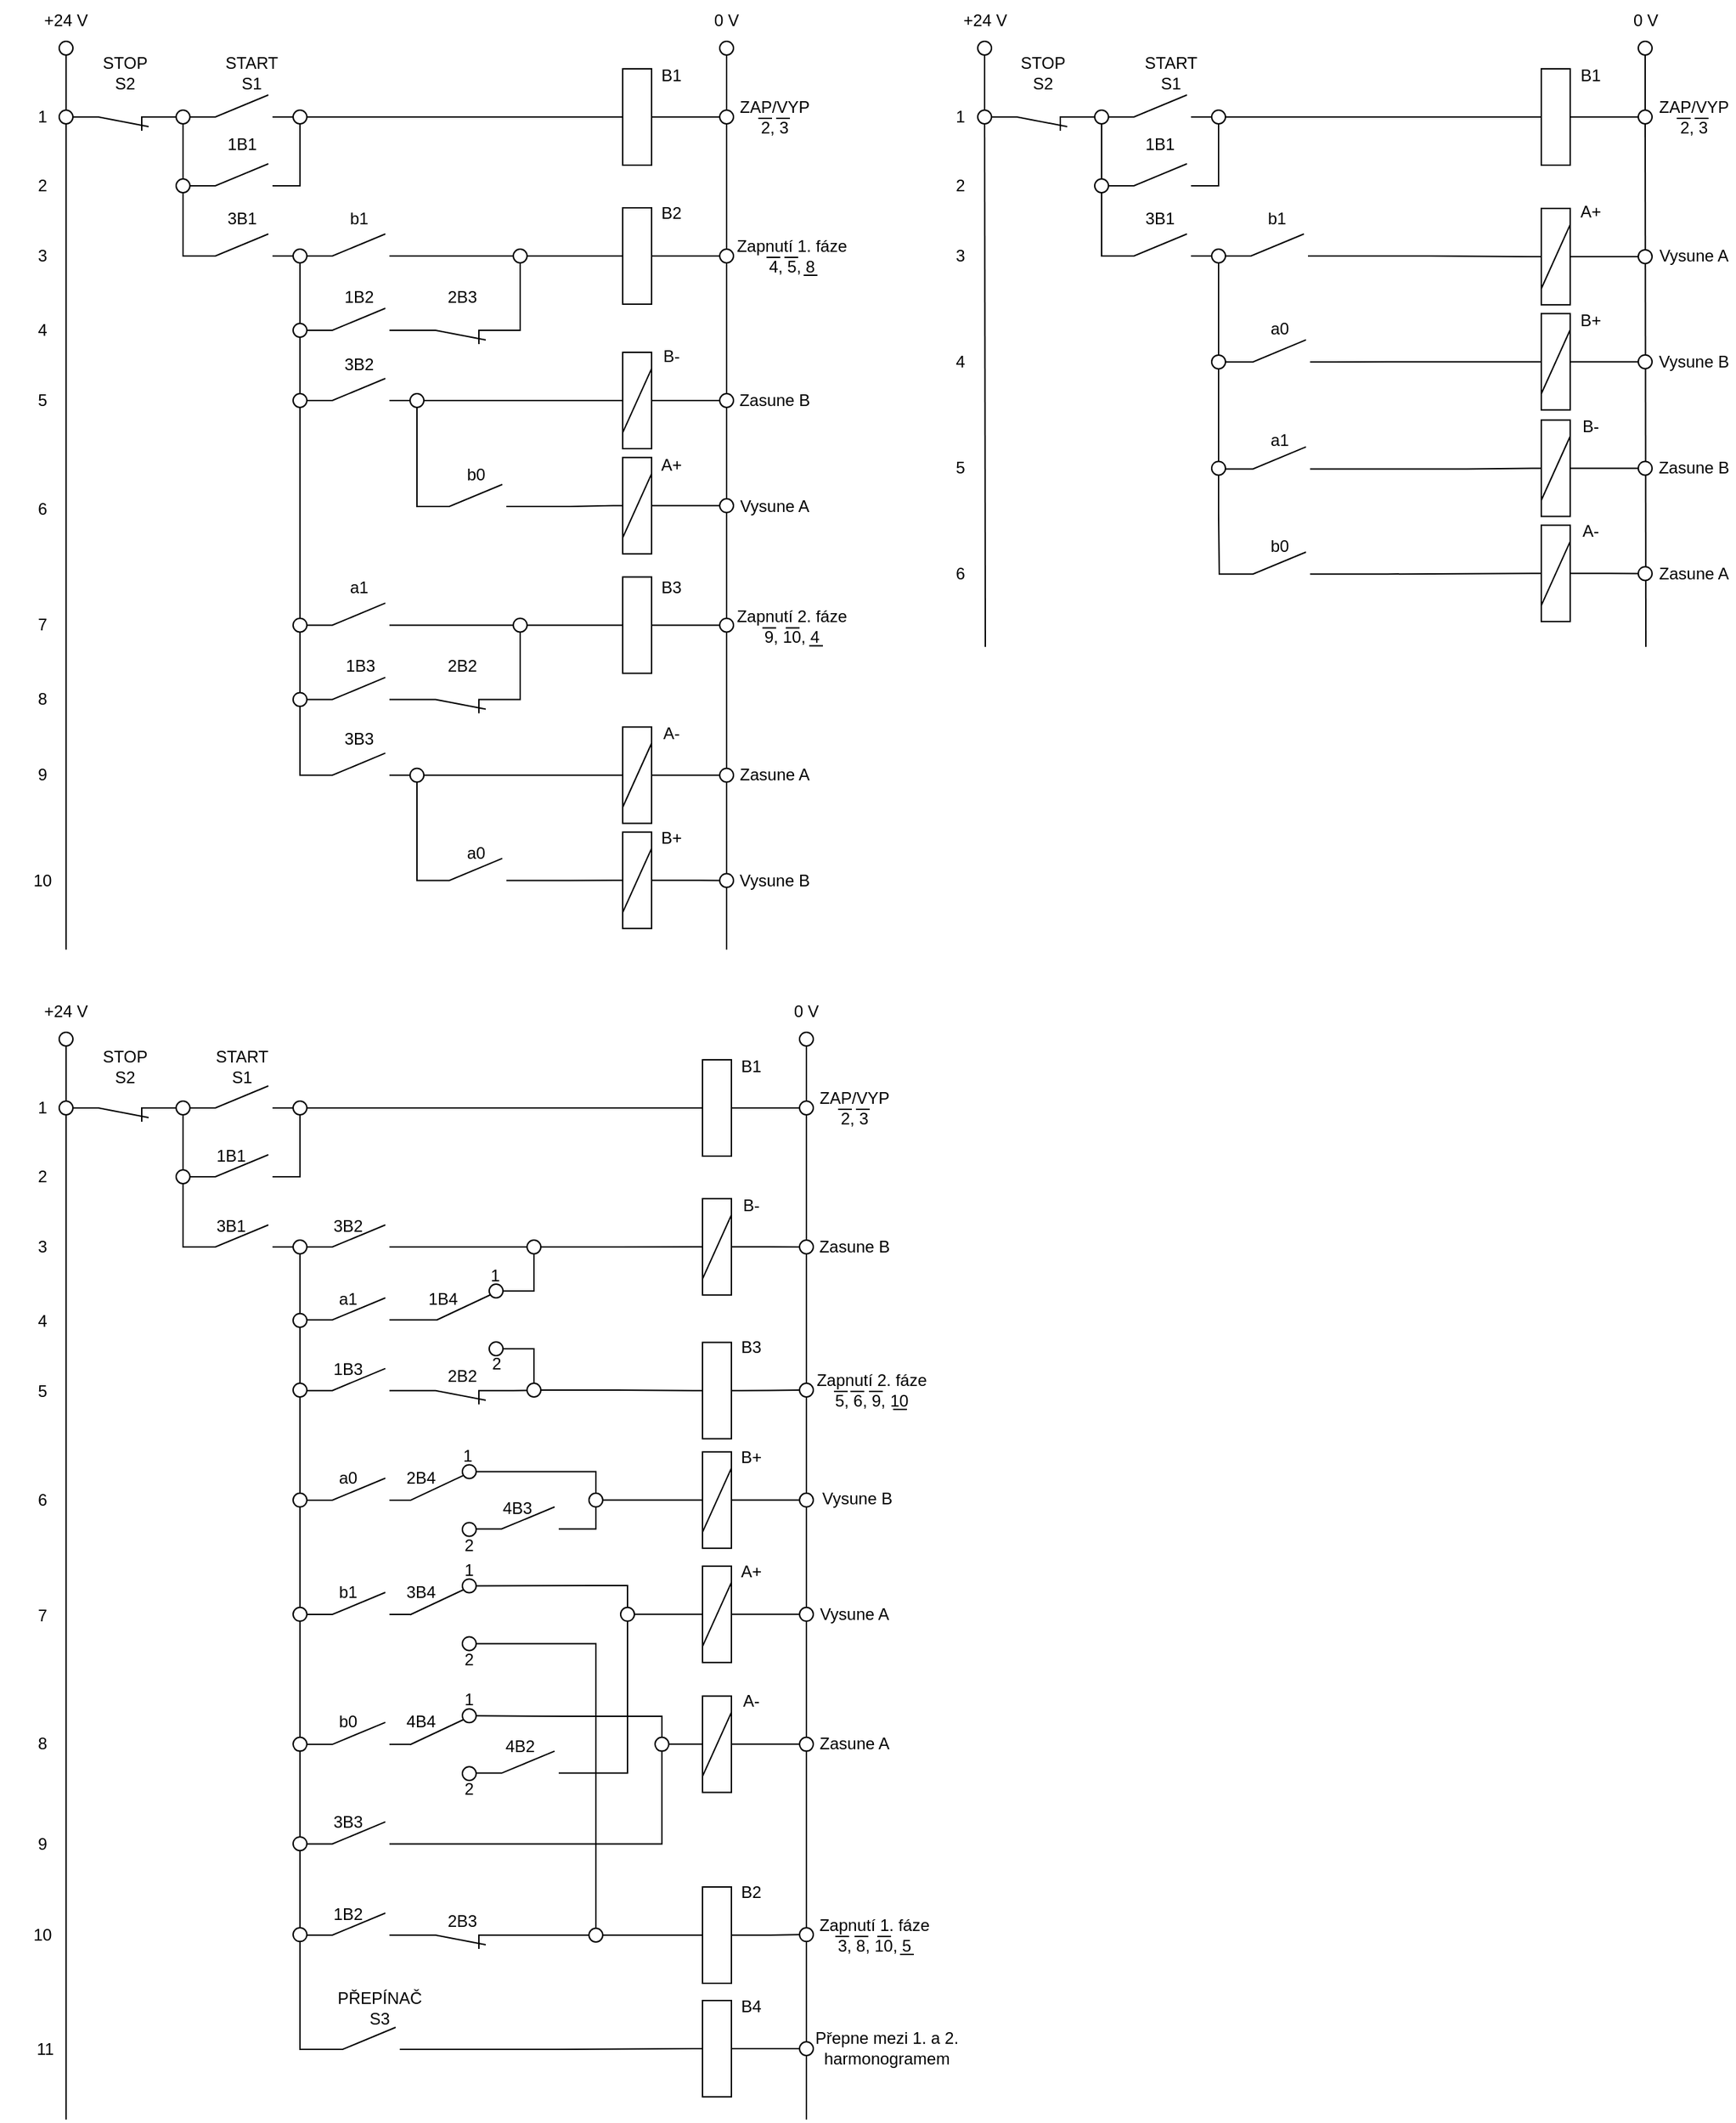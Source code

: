 <mxfile version="16.5.1" type="device"><diagram id="NX3Ga9fO67aNQbIJZ1pD" name="Stránka-1"><mxGraphModel dx="1102" dy="865" grid="1" gridSize="10" guides="1" tooltips="1" connect="1" arrows="1" fold="1" page="1" pageScale="1" pageWidth="827" pageHeight="1169" math="0" shadow="0"><root><mxCell id="0"/><mxCell id="1" parent="0"/><mxCell id="igt-lM72KzZQ1Qsyvgvg-1" value="" style="endArrow=none;html=1;rounded=0;startArrow=none;" parent="1" source="igt-lM72KzZQ1Qsyvgvg-7" edge="1"><mxGeometry width="50" height="50" relative="1" as="geometry"><mxPoint x="200" y="720" as="sourcePoint"/><mxPoint x="200" y="120" as="targetPoint"/></mxGeometry></mxCell><mxCell id="igt-lM72KzZQ1Qsyvgvg-2" value="" style="endArrow=none;html=1;rounded=0;startArrow=none;" parent="1" source="igt-lM72KzZQ1Qsyvgvg-18" edge="1"><mxGeometry width="50" height="50" relative="1" as="geometry"><mxPoint x="680" y="720" as="sourcePoint"/><mxPoint x="680" y="120" as="targetPoint"/></mxGeometry></mxCell><mxCell id="igt-lM72KzZQ1Qsyvgvg-3" value="+24 V" style="text;html=1;strokeColor=none;fillColor=none;align=center;verticalAlign=middle;whiteSpace=wrap;rounded=0;" parent="1" vertex="1"><mxGeometry x="170" y="80" width="60" height="30" as="geometry"/></mxCell><mxCell id="igt-lM72KzZQ1Qsyvgvg-4" value="0 V" style="text;html=1;strokeColor=none;fillColor=none;align=center;verticalAlign=middle;whiteSpace=wrap;rounded=0;" parent="1" vertex="1"><mxGeometry x="650" y="80" width="60" height="30" as="geometry"/></mxCell><mxCell id="igt-lM72KzZQ1Qsyvgvg-5" value="" style="ellipse;whiteSpace=wrap;html=1;aspect=fixed;" parent="1" vertex="1"><mxGeometry x="195" y="110" width="10" height="10" as="geometry"/></mxCell><mxCell id="igt-lM72KzZQ1Qsyvgvg-6" value="" style="ellipse;whiteSpace=wrap;html=1;aspect=fixed;" parent="1" vertex="1"><mxGeometry x="675" y="110" width="10" height="10" as="geometry"/></mxCell><mxCell id="igt-lM72KzZQ1Qsyvgvg-7" value="" style="ellipse;whiteSpace=wrap;html=1;aspect=fixed;" parent="1" vertex="1"><mxGeometry x="195" y="160" width="10" height="10" as="geometry"/></mxCell><mxCell id="igt-lM72KzZQ1Qsyvgvg-8" value="" style="endArrow=none;html=1;rounded=0;" parent="1" target="igt-lM72KzZQ1Qsyvgvg-7" edge="1"><mxGeometry width="50" height="50" relative="1" as="geometry"><mxPoint x="200" y="770" as="sourcePoint"/><mxPoint x="200" y="120" as="targetPoint"/></mxGeometry></mxCell><mxCell id="igt-lM72KzZQ1Qsyvgvg-9" value="" style="pointerEvents=1;verticalLabelPosition=bottom;shadow=0;dashed=0;align=center;html=1;verticalAlign=top;shape=mxgraph.electrical.electro-mechanical.break_contact;flipH=0;flipV=1;" parent="1" vertex="1"><mxGeometry x="205" y="165" width="75" height="10" as="geometry"/></mxCell><mxCell id="igt-lM72KzZQ1Qsyvgvg-17" style="edgeStyle=orthogonalEdgeStyle;rounded=0;orthogonalLoop=1;jettySize=auto;html=1;exitX=0.5;exitY=1;exitDx=0;exitDy=0;entryX=0.5;entryY=0;entryDx=0;entryDy=0;endArrow=none;endFill=0;" parent="1" source="igt-lM72KzZQ1Qsyvgvg-10" target="igt-lM72KzZQ1Qsyvgvg-13" edge="1"><mxGeometry relative="1" as="geometry"/></mxCell><mxCell id="igt-lM72KzZQ1Qsyvgvg-10" value="" style="ellipse;whiteSpace=wrap;html=1;aspect=fixed;" parent="1" vertex="1"><mxGeometry x="280" y="160" width="10" height="10" as="geometry"/></mxCell><mxCell id="igt-lM72KzZQ1Qsyvgvg-11" value="" style="pointerEvents=1;verticalLabelPosition=bottom;shadow=0;dashed=0;align=center;html=1;verticalAlign=top;shape=mxgraph.electrical.electro-mechanical.make_contact;" parent="1" vertex="1"><mxGeometry x="290" y="149" width="75" height="16" as="geometry"/></mxCell><mxCell id="igt-lM72KzZQ1Qsyvgvg-12" value="" style="ellipse;whiteSpace=wrap;html=1;aspect=fixed;" parent="1" vertex="1"><mxGeometry x="365" y="160" width="10" height="10" as="geometry"/></mxCell><mxCell id="igt-lM72KzZQ1Qsyvgvg-29" style="edgeStyle=orthogonalEdgeStyle;rounded=0;orthogonalLoop=1;jettySize=auto;html=1;exitX=0.5;exitY=1;exitDx=0;exitDy=0;entryX=0;entryY=1;entryDx=0;entryDy=0;entryPerimeter=0;endArrow=none;endFill=0;" parent="1" source="igt-lM72KzZQ1Qsyvgvg-13" target="igt-lM72KzZQ1Qsyvgvg-27" edge="1"><mxGeometry relative="1" as="geometry"><Array as="points"><mxPoint x="285" y="266"/></Array></mxGeometry></mxCell><mxCell id="igt-lM72KzZQ1Qsyvgvg-13" value="" style="ellipse;whiteSpace=wrap;html=1;aspect=fixed;" parent="1" vertex="1"><mxGeometry x="280" y="210" width="10" height="10" as="geometry"/></mxCell><mxCell id="igt-lM72KzZQ1Qsyvgvg-16" style="edgeStyle=orthogonalEdgeStyle;rounded=0;orthogonalLoop=1;jettySize=auto;html=1;exitX=1;exitY=1;exitDx=0;exitDy=0;exitPerimeter=0;entryX=0.5;entryY=1;entryDx=0;entryDy=0;endArrow=none;endFill=0;" parent="1" source="igt-lM72KzZQ1Qsyvgvg-14" target="igt-lM72KzZQ1Qsyvgvg-12" edge="1"><mxGeometry relative="1" as="geometry"><Array as="points"><mxPoint x="370" y="215"/></Array></mxGeometry></mxCell><mxCell id="igt-lM72KzZQ1Qsyvgvg-14" value="" style="pointerEvents=1;verticalLabelPosition=bottom;shadow=0;dashed=0;align=center;html=1;verticalAlign=top;shape=mxgraph.electrical.electro-mechanical.make_contact;" parent="1" vertex="1"><mxGeometry x="290" y="199" width="75" height="16" as="geometry"/></mxCell><mxCell id="igt-lM72KzZQ1Qsyvgvg-18" value="" style="ellipse;whiteSpace=wrap;html=1;aspect=fixed;" parent="1" vertex="1"><mxGeometry x="675" y="160" width="10" height="10" as="geometry"/></mxCell><mxCell id="igt-lM72KzZQ1Qsyvgvg-19" value="" style="endArrow=none;html=1;rounded=0;startArrow=none;" parent="1" source="igt-lM72KzZQ1Qsyvgvg-46" target="igt-lM72KzZQ1Qsyvgvg-18" edge="1"><mxGeometry width="50" height="50" relative="1" as="geometry"><mxPoint x="680" y="720" as="sourcePoint"/><mxPoint x="680" y="120" as="targetPoint"/></mxGeometry></mxCell><mxCell id="igt-lM72KzZQ1Qsyvgvg-21" style="edgeStyle=orthogonalEdgeStyle;rounded=0;orthogonalLoop=1;jettySize=auto;html=1;exitX=0.5;exitY=1;exitDx=0;exitDy=0;exitPerimeter=0;entryX=0;entryY=0.5;entryDx=0;entryDy=0;endArrow=none;endFill=0;" parent="1" source="igt-lM72KzZQ1Qsyvgvg-20" target="igt-lM72KzZQ1Qsyvgvg-18" edge="1"><mxGeometry relative="1" as="geometry"/></mxCell><mxCell id="igt-lM72KzZQ1Qsyvgvg-20" value="" style="pointerEvents=1;verticalLabelPosition=bottom;shadow=0;dashed=0;align=center;html=1;verticalAlign=top;shape=mxgraph.electrical.electro-mechanical.relay_coil;rotation=-90;" parent="1" vertex="1"><mxGeometry x="580" y="147.5" width="70" height="35" as="geometry"/></mxCell><mxCell id="igt-lM72KzZQ1Qsyvgvg-23" value="STOP&lt;br&gt;S2" style="text;html=1;strokeColor=none;fillColor=none;align=center;verticalAlign=middle;whiteSpace=wrap;rounded=0;" parent="1" vertex="1"><mxGeometry x="212.5" y="117.5" width="60" height="30" as="geometry"/></mxCell><mxCell id="igt-lM72KzZQ1Qsyvgvg-24" value="START&lt;br&gt;S1" style="text;html=1;strokeColor=none;fillColor=none;align=center;verticalAlign=middle;whiteSpace=wrap;rounded=0;" parent="1" vertex="1"><mxGeometry x="305" y="117.5" width="60" height="30" as="geometry"/></mxCell><mxCell id="igt-lM72KzZQ1Qsyvgvg-25" value="1B1" style="text;html=1;strokeColor=none;fillColor=none;align=center;verticalAlign=middle;whiteSpace=wrap;rounded=0;" parent="1" vertex="1"><mxGeometry x="297.5" y="170" width="60" height="30" as="geometry"/></mxCell><mxCell id="igt-lM72KzZQ1Qsyvgvg-26" value="B1" style="text;html=1;strokeColor=none;fillColor=none;align=center;verticalAlign=middle;whiteSpace=wrap;rounded=0;" parent="1" vertex="1"><mxGeometry x="610" y="120" width="60" height="30" as="geometry"/></mxCell><mxCell id="igt-lM72KzZQ1Qsyvgvg-27" value="" style="pointerEvents=1;verticalLabelPosition=bottom;shadow=0;dashed=0;align=center;html=1;verticalAlign=top;shape=mxgraph.electrical.electro-mechanical.make_contact;" parent="1" vertex="1"><mxGeometry x="290" y="250" width="75" height="16" as="geometry"/></mxCell><mxCell id="igt-lM72KzZQ1Qsyvgvg-38" style="edgeStyle=orthogonalEdgeStyle;rounded=0;orthogonalLoop=1;jettySize=auto;html=1;exitX=0.5;exitY=1;exitDx=0;exitDy=0;entryX=0.5;entryY=0;entryDx=0;entryDy=0;endArrow=none;endFill=0;" parent="1" source="igt-lM72KzZQ1Qsyvgvg-28" target="igt-lM72KzZQ1Qsyvgvg-35" edge="1"><mxGeometry relative="1" as="geometry"/></mxCell><mxCell id="igt-lM72KzZQ1Qsyvgvg-28" value="" style="ellipse;whiteSpace=wrap;html=1;aspect=fixed;" parent="1" vertex="1"><mxGeometry x="365" y="261" width="10" height="10" as="geometry"/></mxCell><mxCell id="igt-lM72KzZQ1Qsyvgvg-30" value="1" style="text;html=1;strokeColor=none;fillColor=none;align=center;verticalAlign=middle;whiteSpace=wrap;rounded=0;" parent="1" vertex="1"><mxGeometry x="152.5" y="150" width="60" height="30" as="geometry"/></mxCell><mxCell id="igt-lM72KzZQ1Qsyvgvg-31" value="2" style="text;html=1;strokeColor=none;fillColor=none;align=center;verticalAlign=middle;whiteSpace=wrap;rounded=0;" parent="1" vertex="1"><mxGeometry x="152.5" y="200" width="60" height="30" as="geometry"/></mxCell><mxCell id="igt-lM72KzZQ1Qsyvgvg-32" value="ZAP/VYP&lt;br&gt;2, 3" style="text;html=1;strokeColor=none;fillColor=none;align=center;verticalAlign=middle;whiteSpace=wrap;rounded=0;" parent="1" vertex="1"><mxGeometry x="685" y="150" width="60" height="30" as="geometry"/></mxCell><mxCell id="igt-lM72KzZQ1Qsyvgvg-41" style="edgeStyle=orthogonalEdgeStyle;rounded=0;orthogonalLoop=1;jettySize=auto;html=1;exitX=1;exitY=1;exitDx=0;exitDy=0;exitPerimeter=0;entryX=0;entryY=0.5;entryDx=0;entryDy=0;endArrow=none;endFill=0;" parent="1" source="igt-lM72KzZQ1Qsyvgvg-33" target="igt-lM72KzZQ1Qsyvgvg-39" edge="1"><mxGeometry relative="1" as="geometry"><Array as="points"><mxPoint x="470" y="266"/><mxPoint x="470" y="266"/></Array></mxGeometry></mxCell><mxCell id="igt-lM72KzZQ1Qsyvgvg-33" value="" style="pointerEvents=1;verticalLabelPosition=bottom;shadow=0;dashed=0;align=center;html=1;verticalAlign=top;shape=mxgraph.electrical.electro-mechanical.make_contact;" parent="1" vertex="1"><mxGeometry x="375" y="250" width="75" height="16" as="geometry"/></mxCell><mxCell id="igt-lM72KzZQ1Qsyvgvg-57" style="edgeStyle=orthogonalEdgeStyle;rounded=0;orthogonalLoop=1;jettySize=auto;html=1;exitX=0.5;exitY=1;exitDx=0;exitDy=0;entryX=0.5;entryY=0;entryDx=0;entryDy=0;endArrow=none;endFill=0;" parent="1" source="igt-lM72KzZQ1Qsyvgvg-35" target="igt-lM72KzZQ1Qsyvgvg-56" edge="1"><mxGeometry relative="1" as="geometry"/></mxCell><mxCell id="igt-lM72KzZQ1Qsyvgvg-35" value="" style="ellipse;whiteSpace=wrap;html=1;aspect=fixed;" parent="1" vertex="1"><mxGeometry x="365" y="315" width="10" height="10" as="geometry"/></mxCell><mxCell id="igt-lM72KzZQ1Qsyvgvg-36" value="" style="pointerEvents=1;verticalLabelPosition=bottom;shadow=0;dashed=0;align=center;html=1;verticalAlign=top;shape=mxgraph.electrical.electro-mechanical.break_contact;flipH=0;flipV=1;" parent="1" vertex="1"><mxGeometry x="450" y="320" width="75" height="10" as="geometry"/></mxCell><mxCell id="igt-lM72KzZQ1Qsyvgvg-37" value="" style="pointerEvents=1;verticalLabelPosition=bottom;shadow=0;dashed=0;align=center;html=1;verticalAlign=top;shape=mxgraph.electrical.electro-mechanical.make_contact;" parent="1" vertex="1"><mxGeometry x="375" y="304" width="75" height="16" as="geometry"/></mxCell><mxCell id="igt-lM72KzZQ1Qsyvgvg-40" style="edgeStyle=orthogonalEdgeStyle;rounded=0;orthogonalLoop=1;jettySize=auto;html=1;exitX=0.5;exitY=1;exitDx=0;exitDy=0;entryX=1;entryY=1;entryDx=0;entryDy=0;entryPerimeter=0;endArrow=none;endFill=0;" parent="1" source="igt-lM72KzZQ1Qsyvgvg-39" target="igt-lM72KzZQ1Qsyvgvg-36" edge="1"><mxGeometry relative="1" as="geometry"><Array as="points"><mxPoint x="530" y="320"/></Array></mxGeometry></mxCell><mxCell id="igt-lM72KzZQ1Qsyvgvg-43" style="edgeStyle=orthogonalEdgeStyle;rounded=0;orthogonalLoop=1;jettySize=auto;html=1;exitX=1;exitY=0.5;exitDx=0;exitDy=0;entryX=0.5;entryY=0;entryDx=0;entryDy=0;entryPerimeter=0;endArrow=none;endFill=0;" parent="1" source="igt-lM72KzZQ1Qsyvgvg-39" target="igt-lM72KzZQ1Qsyvgvg-42" edge="1"><mxGeometry relative="1" as="geometry"/></mxCell><mxCell id="igt-lM72KzZQ1Qsyvgvg-39" value="" style="ellipse;whiteSpace=wrap;html=1;aspect=fixed;" parent="1" vertex="1"><mxGeometry x="525" y="261" width="10" height="10" as="geometry"/></mxCell><mxCell id="igt-lM72KzZQ1Qsyvgvg-44" style="edgeStyle=orthogonalEdgeStyle;rounded=0;orthogonalLoop=1;jettySize=auto;html=1;exitX=0.5;exitY=1;exitDx=0;exitDy=0;exitPerimeter=0;endArrow=none;endFill=0;entryX=0;entryY=0.5;entryDx=0;entryDy=0;" parent="1" source="igt-lM72KzZQ1Qsyvgvg-42" target="igt-lM72KzZQ1Qsyvgvg-46" edge="1"><mxGeometry relative="1" as="geometry"><mxPoint x="650" y="266" as="targetPoint"/></mxGeometry></mxCell><mxCell id="igt-lM72KzZQ1Qsyvgvg-42" value="" style="pointerEvents=1;verticalLabelPosition=bottom;shadow=0;dashed=0;align=center;html=1;verticalAlign=top;shape=mxgraph.electrical.electro-mechanical.relay_coil;rotation=-90;" parent="1" vertex="1"><mxGeometry x="580" y="248.5" width="70" height="35" as="geometry"/></mxCell><mxCell id="igt-lM72KzZQ1Qsyvgvg-46" value="" style="ellipse;whiteSpace=wrap;html=1;aspect=fixed;" parent="1" vertex="1"><mxGeometry x="675" y="261" width="10" height="10" as="geometry"/></mxCell><mxCell id="igt-lM72KzZQ1Qsyvgvg-47" value="" style="endArrow=none;html=1;rounded=0;startArrow=none;" parent="1" source="igt-lM72KzZQ1Qsyvgvg-63" target="igt-lM72KzZQ1Qsyvgvg-46" edge="1"><mxGeometry width="50" height="50" relative="1" as="geometry"><mxPoint x="680" y="720" as="sourcePoint"/><mxPoint x="680" y="170" as="targetPoint"/></mxGeometry></mxCell><mxCell id="igt-lM72KzZQ1Qsyvgvg-48" value="B2" style="text;html=1;strokeColor=none;fillColor=none;align=center;verticalAlign=middle;whiteSpace=wrap;rounded=0;" parent="1" vertex="1"><mxGeometry x="610" y="220" width="60" height="30" as="geometry"/></mxCell><mxCell id="igt-lM72KzZQ1Qsyvgvg-49" value="3B1" style="text;html=1;strokeColor=none;fillColor=none;align=center;verticalAlign=middle;whiteSpace=wrap;rounded=0;" parent="1" vertex="1"><mxGeometry x="297.5" y="224" width="60" height="30" as="geometry"/></mxCell><mxCell id="igt-lM72KzZQ1Qsyvgvg-50" value="b1" style="text;html=1;strokeColor=none;fillColor=none;align=center;verticalAlign=middle;whiteSpace=wrap;rounded=0;" parent="1" vertex="1"><mxGeometry x="382.5" y="224" width="60" height="30" as="geometry"/></mxCell><mxCell id="igt-lM72KzZQ1Qsyvgvg-51" value="1B2" style="text;html=1;strokeColor=none;fillColor=none;align=center;verticalAlign=middle;whiteSpace=wrap;rounded=0;" parent="1" vertex="1"><mxGeometry x="382.5" y="281" width="60" height="30" as="geometry"/></mxCell><mxCell id="igt-lM72KzZQ1Qsyvgvg-52" value="2B3" style="text;html=1;strokeColor=none;fillColor=none;align=center;verticalAlign=middle;whiteSpace=wrap;rounded=0;" parent="1" vertex="1"><mxGeometry x="457.5" y="281" width="60" height="30" as="geometry"/></mxCell><mxCell id="igt-lM72KzZQ1Qsyvgvg-53" value="3" style="text;html=1;strokeColor=none;fillColor=none;align=center;verticalAlign=middle;whiteSpace=wrap;rounded=0;" parent="1" vertex="1"><mxGeometry x="152.5" y="251" width="60" height="30" as="geometry"/></mxCell><mxCell id="igt-lM72KzZQ1Qsyvgvg-54" value="4" style="text;html=1;strokeColor=none;fillColor=none;align=center;verticalAlign=middle;whiteSpace=wrap;rounded=0;" parent="1" vertex="1"><mxGeometry x="152.5" y="305" width="60" height="30" as="geometry"/></mxCell><mxCell id="igt-lM72KzZQ1Qsyvgvg-55" value="" style="pointerEvents=1;verticalLabelPosition=bottom;shadow=0;dashed=0;align=center;html=1;verticalAlign=top;shape=mxgraph.electrical.electro-mechanical.make_contact;" parent="1" vertex="1"><mxGeometry x="375" y="355" width="75" height="16" as="geometry"/></mxCell><mxCell id="igt-lM72KzZQ1Qsyvgvg-93" style="edgeStyle=orthogonalEdgeStyle;rounded=0;orthogonalLoop=1;jettySize=auto;html=1;exitX=0.5;exitY=1;exitDx=0;exitDy=0;entryX=0.5;entryY=0;entryDx=0;entryDy=0;endArrow=none;endFill=0;" parent="1" source="igt-lM72KzZQ1Qsyvgvg-56" target="igt-lM72KzZQ1Qsyvgvg-66" edge="1"><mxGeometry relative="1" as="geometry"/></mxCell><mxCell id="igt-lM72KzZQ1Qsyvgvg-56" value="" style="ellipse;whiteSpace=wrap;html=1;aspect=fixed;" parent="1" vertex="1"><mxGeometry x="365" y="366" width="10" height="10" as="geometry"/></mxCell><mxCell id="igt-lM72KzZQ1Qsyvgvg-58" value="5" style="text;html=1;strokeColor=none;fillColor=none;align=center;verticalAlign=middle;whiteSpace=wrap;rounded=0;" parent="1" vertex="1"><mxGeometry x="152.5" y="356" width="60" height="30" as="geometry"/></mxCell><mxCell id="igt-lM72KzZQ1Qsyvgvg-59" value="3B2" style="text;html=1;strokeColor=none;fillColor=none;align=center;verticalAlign=middle;whiteSpace=wrap;rounded=0;" parent="1" vertex="1"><mxGeometry x="382.5" y="330" width="60" height="30" as="geometry"/></mxCell><mxCell id="igt-lM72KzZQ1Qsyvgvg-65" style="edgeStyle=orthogonalEdgeStyle;rounded=0;orthogonalLoop=1;jettySize=auto;html=1;exitX=0.5;exitY=1;exitDx=0;exitDy=0;exitPerimeter=0;entryX=0;entryY=0.5;entryDx=0;entryDy=0;endArrow=none;endFill=0;" parent="1" source="igt-lM72KzZQ1Qsyvgvg-60" target="igt-lM72KzZQ1Qsyvgvg-63" edge="1"><mxGeometry relative="1" as="geometry"/></mxCell><mxCell id="igt-lM72KzZQ1Qsyvgvg-60" value="" style="pointerEvents=1;verticalLabelPosition=bottom;shadow=0;dashed=0;align=center;html=1;verticalAlign=top;shape=mxgraph.electrical.electro-mechanical.relay_coil;rotation=-90;" parent="1" vertex="1"><mxGeometry x="580" y="353.5" width="70" height="35" as="geometry"/></mxCell><mxCell id="igt-lM72KzZQ1Qsyvgvg-62" style="edgeStyle=orthogonalEdgeStyle;rounded=0;orthogonalLoop=1;jettySize=auto;html=1;exitX=1;exitY=0.5;exitDx=0;exitDy=0;entryX=0.5;entryY=0;entryDx=0;entryDy=0;entryPerimeter=0;endArrow=none;endFill=0;" parent="1" source="igt-lM72KzZQ1Qsyvgvg-61" target="igt-lM72KzZQ1Qsyvgvg-60" edge="1"><mxGeometry relative="1" as="geometry"/></mxCell><mxCell id="Pi3zDiPNmVgq1fYO-XRa-186" style="edgeStyle=orthogonalEdgeStyle;rounded=0;orthogonalLoop=1;jettySize=auto;html=1;exitX=0.5;exitY=1;exitDx=0;exitDy=0;entryX=0;entryY=1;entryDx=0;entryDy=0;entryPerimeter=0;endArrow=none;endFill=0;" edge="1" parent="1" source="igt-lM72KzZQ1Qsyvgvg-61" target="igt-lM72KzZQ1Qsyvgvg-69"><mxGeometry relative="1" as="geometry"><Array as="points"><mxPoint x="455" y="448"/><mxPoint x="460" y="448"/></Array></mxGeometry></mxCell><mxCell id="igt-lM72KzZQ1Qsyvgvg-61" value="" style="ellipse;whiteSpace=wrap;html=1;aspect=fixed;" parent="1" vertex="1"><mxGeometry x="450" y="366" width="10" height="10" as="geometry"/></mxCell><mxCell id="igt-lM72KzZQ1Qsyvgvg-63" value="" style="ellipse;whiteSpace=wrap;html=1;aspect=fixed;" parent="1" vertex="1"><mxGeometry x="675" y="366" width="10" height="10" as="geometry"/></mxCell><mxCell id="igt-lM72KzZQ1Qsyvgvg-64" value="" style="endArrow=none;html=1;rounded=0;startArrow=none;exitX=0.5;exitY=0;exitDx=0;exitDy=0;" parent="1" source="igt-lM72KzZQ1Qsyvgvg-88" target="igt-lM72KzZQ1Qsyvgvg-63" edge="1"><mxGeometry width="50" height="50" relative="1" as="geometry"><mxPoint x="680" y="517.5" as="sourcePoint"/><mxPoint x="680" y="271" as="targetPoint"/></mxGeometry></mxCell><mxCell id="igt-lM72KzZQ1Qsyvgvg-102" style="edgeStyle=orthogonalEdgeStyle;rounded=0;orthogonalLoop=1;jettySize=auto;html=1;exitX=0.5;exitY=1;exitDx=0;exitDy=0;entryX=0.5;entryY=0;entryDx=0;entryDy=0;endArrow=none;endFill=0;" parent="1" source="igt-lM72KzZQ1Qsyvgvg-66" target="igt-lM72KzZQ1Qsyvgvg-101" edge="1"><mxGeometry relative="1" as="geometry"/></mxCell><mxCell id="igt-lM72KzZQ1Qsyvgvg-66" value="" style="ellipse;whiteSpace=wrap;html=1;aspect=fixed;" parent="1" vertex="1"><mxGeometry x="365" y="529.22" width="10" height="10" as="geometry"/></mxCell><mxCell id="igt-lM72KzZQ1Qsyvgvg-115" style="edgeStyle=orthogonalEdgeStyle;rounded=0;orthogonalLoop=1;jettySize=auto;html=1;exitX=1;exitY=1;exitDx=0;exitDy=0;exitPerimeter=0;entryX=0.5;entryY=0;entryDx=0;entryDy=0;entryPerimeter=0;endArrow=none;endFill=0;" parent="1" source="igt-lM72KzZQ1Qsyvgvg-69" target="igt-lM72KzZQ1Qsyvgvg-109" edge="1"><mxGeometry relative="1" as="geometry"><Array as="points"><mxPoint x="566" y="447"/></Array></mxGeometry></mxCell><mxCell id="igt-lM72KzZQ1Qsyvgvg-69" value="" style="pointerEvents=1;verticalLabelPosition=bottom;shadow=0;dashed=0;align=center;html=1;verticalAlign=top;shape=mxgraph.electrical.electro-mechanical.make_contact;" parent="1" vertex="1"><mxGeometry x="460" y="432" width="75" height="16" as="geometry"/></mxCell><mxCell id="igt-lM72KzZQ1Qsyvgvg-70" value="b0" style="text;html=1;strokeColor=none;fillColor=none;align=center;verticalAlign=middle;whiteSpace=wrap;rounded=0;" parent="1" vertex="1"><mxGeometry x="467.5" y="410" width="60" height="30" as="geometry"/></mxCell><mxCell id="igt-lM72KzZQ1Qsyvgvg-75" style="edgeStyle=orthogonalEdgeStyle;rounded=0;orthogonalLoop=1;jettySize=auto;html=1;exitX=0.5;exitY=1;exitDx=0;exitDy=0;exitPerimeter=0;entryX=0;entryY=0.5;entryDx=0;entryDy=0;endArrow=none;endFill=0;" parent="1" source="igt-lM72KzZQ1Qsyvgvg-109" target="igt-lM72KzZQ1Qsyvgvg-74" edge="1"><mxGeometry relative="1" as="geometry"><mxPoint x="632.5" y="447.5" as="sourcePoint"/></mxGeometry></mxCell><mxCell id="igt-lM72KzZQ1Qsyvgvg-74" value="" style="ellipse;whiteSpace=wrap;html=1;aspect=fixed;" parent="1" vertex="1"><mxGeometry x="675" y="442.39" width="10" height="10" as="geometry"/></mxCell><mxCell id="igt-lM72KzZQ1Qsyvgvg-76" value="6" style="text;html=1;strokeColor=none;fillColor=none;align=center;verticalAlign=middle;whiteSpace=wrap;rounded=0;" parent="1" vertex="1"><mxGeometry x="152.5" y="435.22" width="60" height="30" as="geometry"/></mxCell><mxCell id="igt-lM72KzZQ1Qsyvgvg-86" value="" style="pointerEvents=1;verticalLabelPosition=bottom;shadow=0;dashed=0;align=center;html=1;verticalAlign=top;shape=mxgraph.electrical.electro-mechanical.relay_coil;rotation=-90;" parent="1" vertex="1"><mxGeometry x="580" y="516.72" width="70" height="35" as="geometry"/></mxCell><mxCell id="igt-lM72KzZQ1Qsyvgvg-90" style="edgeStyle=orthogonalEdgeStyle;rounded=0;orthogonalLoop=1;jettySize=auto;html=1;exitX=0;exitY=0.5;exitDx=0;exitDy=0;entryX=0.5;entryY=1;entryDx=0;entryDy=0;entryPerimeter=0;endArrow=none;endFill=0;" parent="1" source="igt-lM72KzZQ1Qsyvgvg-88" target="igt-lM72KzZQ1Qsyvgvg-86" edge="1"><mxGeometry relative="1" as="geometry"/></mxCell><mxCell id="igt-lM72KzZQ1Qsyvgvg-88" value="" style="ellipse;whiteSpace=wrap;html=1;aspect=fixed;" parent="1" vertex="1"><mxGeometry x="675" y="529.22" width="10" height="10" as="geometry"/></mxCell><mxCell id="igt-lM72KzZQ1Qsyvgvg-89" value="" style="endArrow=none;html=1;rounded=0;startArrow=none;" parent="1" source="igt-lM72KzZQ1Qsyvgvg-148" target="igt-lM72KzZQ1Qsyvgvg-88" edge="1"><mxGeometry width="50" height="50" relative="1" as="geometry"><mxPoint x="680" y="856.72" as="sourcePoint"/><mxPoint x="680" y="464.22" as="targetPoint"/></mxGeometry></mxCell><mxCell id="igt-lM72KzZQ1Qsyvgvg-91" value="7" style="text;html=1;strokeColor=none;fillColor=none;align=center;verticalAlign=middle;whiteSpace=wrap;rounded=0;" parent="1" vertex="1"><mxGeometry x="152.5" y="519.22" width="60" height="30" as="geometry"/></mxCell><mxCell id="igt-lM72KzZQ1Qsyvgvg-92" value="8" style="text;html=1;strokeColor=none;fillColor=none;align=center;verticalAlign=middle;whiteSpace=wrap;rounded=0;" parent="1" vertex="1"><mxGeometry x="152.5" y="573.22" width="60" height="30" as="geometry"/></mxCell><mxCell id="igt-lM72KzZQ1Qsyvgvg-94" style="edgeStyle=orthogonalEdgeStyle;rounded=0;orthogonalLoop=1;jettySize=auto;html=1;exitX=1;exitY=1;exitDx=0;exitDy=0;exitPerimeter=0;entryX=0;entryY=0.5;entryDx=0;entryDy=0;endArrow=none;endFill=0;" parent="1" source="igt-lM72KzZQ1Qsyvgvg-95" target="igt-lM72KzZQ1Qsyvgvg-99" edge="1"><mxGeometry relative="1" as="geometry"><Array as="points"><mxPoint x="470" y="534.22"/><mxPoint x="470" y="534.22"/></Array></mxGeometry></mxCell><mxCell id="igt-lM72KzZQ1Qsyvgvg-95" value="" style="pointerEvents=1;verticalLabelPosition=bottom;shadow=0;dashed=0;align=center;html=1;verticalAlign=top;shape=mxgraph.electrical.electro-mechanical.make_contact;" parent="1" vertex="1"><mxGeometry x="375" y="518.22" width="75" height="16" as="geometry"/></mxCell><mxCell id="igt-lM72KzZQ1Qsyvgvg-96" value="" style="pointerEvents=1;verticalLabelPosition=bottom;shadow=0;dashed=0;align=center;html=1;verticalAlign=top;shape=mxgraph.electrical.electro-mechanical.break_contact;flipH=0;flipV=1;" parent="1" vertex="1"><mxGeometry x="450" y="588.22" width="75" height="10" as="geometry"/></mxCell><mxCell id="igt-lM72KzZQ1Qsyvgvg-97" value="" style="pointerEvents=1;verticalLabelPosition=bottom;shadow=0;dashed=0;align=center;html=1;verticalAlign=top;shape=mxgraph.electrical.electro-mechanical.make_contact;" parent="1" vertex="1"><mxGeometry x="375" y="572.22" width="75" height="16" as="geometry"/></mxCell><mxCell id="igt-lM72KzZQ1Qsyvgvg-98" style="edgeStyle=orthogonalEdgeStyle;rounded=0;orthogonalLoop=1;jettySize=auto;html=1;exitX=0.5;exitY=1;exitDx=0;exitDy=0;entryX=1;entryY=1;entryDx=0;entryDy=0;entryPerimeter=0;endArrow=none;endFill=0;" parent="1" source="igt-lM72KzZQ1Qsyvgvg-99" target="igt-lM72KzZQ1Qsyvgvg-96" edge="1"><mxGeometry relative="1" as="geometry"><Array as="points"><mxPoint x="530" y="588.22"/></Array></mxGeometry></mxCell><mxCell id="igt-lM72KzZQ1Qsyvgvg-100" style="edgeStyle=orthogonalEdgeStyle;rounded=0;orthogonalLoop=1;jettySize=auto;html=1;exitX=1;exitY=0.5;exitDx=0;exitDy=0;entryX=0.5;entryY=0;entryDx=0;entryDy=0;entryPerimeter=0;endArrow=none;endFill=0;" parent="1" source="igt-lM72KzZQ1Qsyvgvg-99" target="igt-lM72KzZQ1Qsyvgvg-86" edge="1"><mxGeometry relative="1" as="geometry"/></mxCell><mxCell id="igt-lM72KzZQ1Qsyvgvg-99" value="" style="ellipse;whiteSpace=wrap;html=1;aspect=fixed;" parent="1" vertex="1"><mxGeometry x="525" y="529.22" width="10" height="10" as="geometry"/></mxCell><mxCell id="igt-lM72KzZQ1Qsyvgvg-101" value="" style="ellipse;whiteSpace=wrap;html=1;aspect=fixed;" parent="1" vertex="1"><mxGeometry x="365" y="583.22" width="10" height="10" as="geometry"/></mxCell><mxCell id="igt-lM72KzZQ1Qsyvgvg-103" value="a1" style="text;html=1;strokeColor=none;fillColor=none;align=center;verticalAlign=middle;whiteSpace=wrap;rounded=0;" parent="1" vertex="1"><mxGeometry x="382.5" y="491.72" width="60" height="30" as="geometry"/></mxCell><mxCell id="igt-lM72KzZQ1Qsyvgvg-104" value="B3" style="text;html=1;strokeColor=none;fillColor=none;align=center;verticalAlign=middle;whiteSpace=wrap;rounded=0;" parent="1" vertex="1"><mxGeometry x="610" y="491.72" width="60" height="30" as="geometry"/></mxCell><mxCell id="igt-lM72KzZQ1Qsyvgvg-105" value="1B3" style="text;html=1;strokeColor=none;fillColor=none;align=center;verticalAlign=middle;whiteSpace=wrap;rounded=0;" parent="1" vertex="1"><mxGeometry x="384" y="549.22" width="60" height="30" as="geometry"/></mxCell><mxCell id="igt-lM72KzZQ1Qsyvgvg-106" value="2B2" style="text;html=1;strokeColor=none;fillColor=none;align=center;verticalAlign=middle;whiteSpace=wrap;rounded=0;" parent="1" vertex="1"><mxGeometry x="457.5" y="549.22" width="60" height="30" as="geometry"/></mxCell><mxCell id="igt-lM72KzZQ1Qsyvgvg-107" value="9" style="text;html=1;strokeColor=none;fillColor=none;align=center;verticalAlign=middle;whiteSpace=wrap;rounded=0;" parent="1" vertex="1"><mxGeometry x="152.5" y="628.22" width="60" height="30" as="geometry"/></mxCell><mxCell id="igt-lM72KzZQ1Qsyvgvg-108" value="" style="endArrow=none;html=1;rounded=0;entryX=0.828;entryY=0.797;entryDx=0;entryDy=0;entryPerimeter=0;exitX=0.169;exitY=0.202;exitDx=0;exitDy=0;exitPerimeter=0;" parent="1" source="igt-lM72KzZQ1Qsyvgvg-60" target="igt-lM72KzZQ1Qsyvgvg-60" edge="1"><mxGeometry width="50" height="50" relative="1" as="geometry"><mxPoint x="440" y="390" as="sourcePoint"/><mxPoint x="490" y="340" as="targetPoint"/></mxGeometry></mxCell><mxCell id="igt-lM72KzZQ1Qsyvgvg-109" value="" style="pointerEvents=1;verticalLabelPosition=bottom;shadow=0;dashed=0;align=center;html=1;verticalAlign=top;shape=mxgraph.electrical.electro-mechanical.relay_coil;rotation=-90;" parent="1" vertex="1"><mxGeometry x="580" y="429.89" width="70" height="35" as="geometry"/></mxCell><mxCell id="igt-lM72KzZQ1Qsyvgvg-110" value="" style="endArrow=none;html=1;rounded=0;entryX=0.828;entryY=0.797;entryDx=0;entryDy=0;entryPerimeter=0;exitX=0.169;exitY=0.202;exitDx=0;exitDy=0;exitPerimeter=0;" parent="1" source="igt-lM72KzZQ1Qsyvgvg-109" target="igt-lM72KzZQ1Qsyvgvg-109" edge="1"><mxGeometry width="50" height="50" relative="1" as="geometry"><mxPoint x="440" y="466.39" as="sourcePoint"/><mxPoint x="490" y="416.39" as="targetPoint"/></mxGeometry></mxCell><mxCell id="igt-lM72KzZQ1Qsyvgvg-117" value="B-" style="text;html=1;strokeColor=none;fillColor=none;align=center;verticalAlign=middle;whiteSpace=wrap;rounded=0;" parent="1" vertex="1"><mxGeometry x="610" y="323.5" width="60" height="30" as="geometry"/></mxCell><mxCell id="igt-lM72KzZQ1Qsyvgvg-118" value="A+" style="text;html=1;strokeColor=none;fillColor=none;align=center;verticalAlign=middle;whiteSpace=wrap;rounded=0;" parent="1" vertex="1"><mxGeometry x="610" y="402.5" width="60" height="30" as="geometry"/></mxCell><mxCell id="igt-lM72KzZQ1Qsyvgvg-121" value="10" style="text;html=1;strokeColor=none;fillColor=none;align=center;verticalAlign=middle;whiteSpace=wrap;rounded=0;" parent="1" vertex="1"><mxGeometry x="152.5" y="704.61" width="60" height="30" as="geometry"/></mxCell><mxCell id="igt-lM72KzZQ1Qsyvgvg-144" style="edgeStyle=orthogonalEdgeStyle;rounded=0;orthogonalLoop=1;jettySize=auto;html=1;exitX=0;exitY=1;exitDx=0;exitDy=0;exitPerimeter=0;entryX=0.5;entryY=1;entryDx=0;entryDy=0;endArrow=none;endFill=0;" parent="1" source="igt-lM72KzZQ1Qsyvgvg-122" target="igt-lM72KzZQ1Qsyvgvg-101" edge="1"><mxGeometry relative="1" as="geometry"><Array as="points"><mxPoint x="370" y="643.72"/></Array></mxGeometry></mxCell><mxCell id="igt-lM72KzZQ1Qsyvgvg-122" value="" style="pointerEvents=1;verticalLabelPosition=bottom;shadow=0;dashed=0;align=center;html=1;verticalAlign=top;shape=mxgraph.electrical.electro-mechanical.make_contact;" parent="1" vertex="1"><mxGeometry x="375" y="627.22" width="75" height="16" as="geometry"/></mxCell><mxCell id="igt-lM72KzZQ1Qsyvgvg-123" value="3B3" style="text;html=1;strokeColor=none;fillColor=none;align=center;verticalAlign=middle;whiteSpace=wrap;rounded=0;" parent="1" vertex="1"><mxGeometry x="382.5" y="602.22" width="60" height="30" as="geometry"/></mxCell><mxCell id="igt-lM72KzZQ1Qsyvgvg-155" style="edgeStyle=orthogonalEdgeStyle;rounded=0;orthogonalLoop=1;jettySize=auto;html=1;exitX=0.5;exitY=1;exitDx=0;exitDy=0;exitPerimeter=0;entryX=0;entryY=0.5;entryDx=0;entryDy=0;endArrow=none;endFill=0;" parent="1" source="igt-lM72KzZQ1Qsyvgvg-124" target="igt-lM72KzZQ1Qsyvgvg-148" edge="1"><mxGeometry relative="1" as="geometry"/></mxCell><mxCell id="igt-lM72KzZQ1Qsyvgvg-124" value="" style="pointerEvents=1;verticalLabelPosition=bottom;shadow=0;dashed=0;align=center;html=1;verticalAlign=top;shape=mxgraph.electrical.electro-mechanical.relay_coil;rotation=-90;" parent="1" vertex="1"><mxGeometry x="580" y="625.72" width="70" height="35" as="geometry"/></mxCell><mxCell id="igt-lM72KzZQ1Qsyvgvg-126" style="edgeStyle=orthogonalEdgeStyle;rounded=0;orthogonalLoop=1;jettySize=auto;html=1;exitX=0.5;exitY=1;exitDx=0;exitDy=0;entryX=0;entryY=1;entryDx=0;entryDy=0;endArrow=none;endFill=0;entryPerimeter=0;" parent="1" source="igt-lM72KzZQ1Qsyvgvg-127" target="igt-lM72KzZQ1Qsyvgvg-130" edge="1"><mxGeometry relative="1" as="geometry"><mxPoint x="455" y="714.72" as="targetPoint"/><Array as="points"><mxPoint x="455" y="719.72"/></Array></mxGeometry></mxCell><mxCell id="igt-lM72KzZQ1Qsyvgvg-127" value="" style="ellipse;whiteSpace=wrap;html=1;aspect=fixed;" parent="1" vertex="1"><mxGeometry x="450" y="638.22" width="10" height="10" as="geometry"/></mxCell><mxCell id="igt-lM72KzZQ1Qsyvgvg-129" style="edgeStyle=orthogonalEdgeStyle;rounded=0;orthogonalLoop=1;jettySize=auto;html=1;exitX=1;exitY=1;exitDx=0;exitDy=0;exitPerimeter=0;entryX=0.5;entryY=0;entryDx=0;entryDy=0;entryPerimeter=0;endArrow=none;endFill=0;" parent="1" source="igt-lM72KzZQ1Qsyvgvg-130" target="igt-lM72KzZQ1Qsyvgvg-136" edge="1"><mxGeometry relative="1" as="geometry"><Array as="points"><mxPoint x="566" y="719.22"/></Array></mxGeometry></mxCell><mxCell id="igt-lM72KzZQ1Qsyvgvg-130" value="" style="pointerEvents=1;verticalLabelPosition=bottom;shadow=0;dashed=0;align=center;html=1;verticalAlign=top;shape=mxgraph.electrical.electro-mechanical.make_contact;" parent="1" vertex="1"><mxGeometry x="460" y="703.72" width="75" height="16" as="geometry"/></mxCell><mxCell id="igt-lM72KzZQ1Qsyvgvg-145" style="edgeStyle=orthogonalEdgeStyle;rounded=0;orthogonalLoop=1;jettySize=auto;html=1;exitX=1;exitY=0.5;exitDx=0;exitDy=0;entryX=0.5;entryY=0;entryDx=0;entryDy=0;entryPerimeter=0;endArrow=none;endFill=0;" parent="1" source="igt-lM72KzZQ1Qsyvgvg-127" target="igt-lM72KzZQ1Qsyvgvg-124" edge="1"><mxGeometry relative="1" as="geometry"><Array as="points"/><mxPoint x="535" y="643.22" as="sourcePoint"/></mxGeometry></mxCell><mxCell id="igt-lM72KzZQ1Qsyvgvg-134" value="a0" style="text;html=1;strokeColor=none;fillColor=none;align=center;verticalAlign=middle;whiteSpace=wrap;rounded=0;" parent="1" vertex="1"><mxGeometry x="467.5" y="684.72" width="60" height="30" as="geometry"/></mxCell><mxCell id="igt-lM72KzZQ1Qsyvgvg-135" value="" style="endArrow=none;html=1;rounded=0;entryX=0.828;entryY=0.797;entryDx=0;entryDy=0;entryPerimeter=0;exitX=0.169;exitY=0.202;exitDx=0;exitDy=0;exitPerimeter=0;" parent="1" source="igt-lM72KzZQ1Qsyvgvg-124" target="igt-lM72KzZQ1Qsyvgvg-124" edge="1"><mxGeometry width="50" height="50" relative="1" as="geometry"><mxPoint x="440" y="662.22" as="sourcePoint"/><mxPoint x="490" y="612.22" as="targetPoint"/></mxGeometry></mxCell><mxCell id="igt-lM72KzZQ1Qsyvgvg-154" style="edgeStyle=orthogonalEdgeStyle;rounded=0;orthogonalLoop=1;jettySize=auto;html=1;exitX=0.5;exitY=1;exitDx=0;exitDy=0;exitPerimeter=0;entryX=0;entryY=0.5;entryDx=0;entryDy=0;endArrow=none;endFill=0;" parent="1" source="igt-lM72KzZQ1Qsyvgvg-136" target="igt-lM72KzZQ1Qsyvgvg-150" edge="1"><mxGeometry relative="1" as="geometry"/></mxCell><mxCell id="igt-lM72KzZQ1Qsyvgvg-136" value="" style="pointerEvents=1;verticalLabelPosition=bottom;shadow=0;dashed=0;align=center;html=1;verticalAlign=top;shape=mxgraph.electrical.electro-mechanical.relay_coil;rotation=-90;" parent="1" vertex="1"><mxGeometry x="580" y="702.11" width="70" height="35" as="geometry"/></mxCell><mxCell id="igt-lM72KzZQ1Qsyvgvg-137" value="" style="endArrow=none;html=1;rounded=0;entryX=0.828;entryY=0.797;entryDx=0;entryDy=0;entryPerimeter=0;exitX=0.169;exitY=0.202;exitDx=0;exitDy=0;exitPerimeter=0;" parent="1" source="igt-lM72KzZQ1Qsyvgvg-136" target="igt-lM72KzZQ1Qsyvgvg-136" edge="1"><mxGeometry width="50" height="50" relative="1" as="geometry"><mxPoint x="440" y="738.61" as="sourcePoint"/><mxPoint x="490" y="688.61" as="targetPoint"/></mxGeometry></mxCell><mxCell id="igt-lM72KzZQ1Qsyvgvg-141" value="B+" style="text;html=1;strokeColor=none;fillColor=none;align=center;verticalAlign=middle;whiteSpace=wrap;rounded=0;" parent="1" vertex="1"><mxGeometry x="610" y="673.72" width="60" height="30" as="geometry"/></mxCell><mxCell id="igt-lM72KzZQ1Qsyvgvg-146" value="A-" style="text;html=1;strokeColor=none;fillColor=none;align=center;verticalAlign=middle;whiteSpace=wrap;rounded=0;" parent="1" vertex="1"><mxGeometry x="610" y="598.22" width="60" height="30" as="geometry"/></mxCell><mxCell id="igt-lM72KzZQ1Qsyvgvg-148" value="" style="ellipse;whiteSpace=wrap;html=1;aspect=fixed;" parent="1" vertex="1"><mxGeometry x="675" y="638.22" width="10" height="10" as="geometry"/></mxCell><mxCell id="igt-lM72KzZQ1Qsyvgvg-149" value="" style="endArrow=none;html=1;rounded=0;startArrow=none;" parent="1" source="igt-lM72KzZQ1Qsyvgvg-150" target="igt-lM72KzZQ1Qsyvgvg-148" edge="1"><mxGeometry width="50" height="50" relative="1" as="geometry"><mxPoint x="680" y="856.72" as="sourcePoint"/><mxPoint x="680" y="539.22" as="targetPoint"/></mxGeometry></mxCell><mxCell id="igt-lM72KzZQ1Qsyvgvg-150" value="" style="ellipse;whiteSpace=wrap;html=1;aspect=fixed;" parent="1" vertex="1"><mxGeometry x="675" y="714.72" width="10" height="10" as="geometry"/></mxCell><mxCell id="igt-lM72KzZQ1Qsyvgvg-151" value="" style="endArrow=none;html=1;rounded=0;startArrow=none;" parent="1" target="igt-lM72KzZQ1Qsyvgvg-150" edge="1"><mxGeometry width="50" height="50" relative="1" as="geometry"><mxPoint x="680" y="770" as="sourcePoint"/><mxPoint x="680" y="711.5" as="targetPoint"/></mxGeometry></mxCell><mxCell id="igt-lM72KzZQ1Qsyvgvg-158" value="Zapnutí 1. fáze&lt;br&gt;4, 5, 8" style="text;html=1;strokeColor=none;fillColor=none;align=center;verticalAlign=middle;whiteSpace=wrap;rounded=0;" parent="1" vertex="1"><mxGeometry x="685" y="251" width="85" height="30" as="geometry"/></mxCell><mxCell id="igt-lM72KzZQ1Qsyvgvg-159" value="Zapnutí 2. fáze&lt;br&gt;9, 10, 4" style="text;html=1;strokeColor=none;fillColor=none;align=center;verticalAlign=middle;whiteSpace=wrap;rounded=0;" parent="1" vertex="1"><mxGeometry x="685" y="520.22" width="85" height="30" as="geometry"/></mxCell><mxCell id="igt-lM72KzZQ1Qsyvgvg-160" value="Zasune B" style="text;html=1;strokeColor=none;fillColor=none;align=center;verticalAlign=middle;whiteSpace=wrap;rounded=0;" parent="1" vertex="1"><mxGeometry x="685" y="356" width="60" height="30" as="geometry"/></mxCell><mxCell id="igt-lM72KzZQ1Qsyvgvg-161" value="Vysune A" style="text;html=1;strokeColor=none;fillColor=none;align=center;verticalAlign=middle;whiteSpace=wrap;rounded=0;" parent="1" vertex="1"><mxGeometry x="685" y="432.5" width="60" height="30" as="geometry"/></mxCell><mxCell id="igt-lM72KzZQ1Qsyvgvg-163" value="Zasune A" style="text;html=1;strokeColor=none;fillColor=none;align=center;verticalAlign=middle;whiteSpace=wrap;rounded=0;" parent="1" vertex="1"><mxGeometry x="685" y="628.22" width="60" height="30" as="geometry"/></mxCell><mxCell id="igt-lM72KzZQ1Qsyvgvg-164" value="Vysune B" style="text;html=1;strokeColor=none;fillColor=none;align=center;verticalAlign=middle;whiteSpace=wrap;rounded=0;" parent="1" vertex="1"><mxGeometry x="685" y="704.72" width="60" height="30" as="geometry"/></mxCell><mxCell id="igt-lM72KzZQ1Qsyvgvg-180" style="edgeStyle=orthogonalEdgeStyle;rounded=0;orthogonalLoop=1;jettySize=auto;html=1;exitX=1;exitY=0.5;exitDx=0;exitDy=0;entryX=0.5;entryY=0;entryDx=0;entryDy=0;entryPerimeter=0;endArrow=none;endFill=0;" parent="1" source="igt-lM72KzZQ1Qsyvgvg-12" target="igt-lM72KzZQ1Qsyvgvg-20" edge="1"><mxGeometry relative="1" as="geometry"><Array as="points"/><mxPoint x="450" y="165" as="sourcePoint"/></mxGeometry></mxCell><mxCell id="igt-lM72KzZQ1Qsyvgvg-183" value="" style="endArrow=none;html=1;rounded=0;" parent="1" edge="1"><mxGeometry width="50" height="50" relative="1" as="geometry"><mxPoint x="703" y="166" as="sourcePoint"/><mxPoint x="713" y="166" as="targetPoint"/></mxGeometry></mxCell><mxCell id="igt-lM72KzZQ1Qsyvgvg-184" value="" style="endArrow=none;html=1;rounded=0;" parent="1" edge="1"><mxGeometry width="50" height="50" relative="1" as="geometry"><mxPoint x="716" y="166" as="sourcePoint"/><mxPoint x="726" y="166" as="targetPoint"/></mxGeometry></mxCell><mxCell id="igt-lM72KzZQ1Qsyvgvg-185" value="" style="endArrow=none;html=1;rounded=0;" parent="1" edge="1"><mxGeometry width="50" height="50" relative="1" as="geometry"><mxPoint x="709" y="267" as="sourcePoint"/><mxPoint x="719" y="267" as="targetPoint"/></mxGeometry></mxCell><mxCell id="igt-lM72KzZQ1Qsyvgvg-186" value="" style="endArrow=none;html=1;rounded=0;" parent="1" edge="1"><mxGeometry width="50" height="50" relative="1" as="geometry"><mxPoint x="722" y="267" as="sourcePoint"/><mxPoint x="732" y="267" as="targetPoint"/></mxGeometry></mxCell><mxCell id="igt-lM72KzZQ1Qsyvgvg-187" value="" style="endArrow=none;html=1;rounded=0;" parent="1" edge="1"><mxGeometry width="50" height="50" relative="1" as="geometry"><mxPoint x="736" y="280" as="sourcePoint"/><mxPoint x="746" y="280" as="targetPoint"/></mxGeometry></mxCell><mxCell id="igt-lM72KzZQ1Qsyvgvg-188" value="" style="endArrow=none;html=1;rounded=0;" parent="1" edge="1"><mxGeometry width="50" height="50" relative="1" as="geometry"><mxPoint x="706" y="536.22" as="sourcePoint"/><mxPoint x="716" y="536.22" as="targetPoint"/></mxGeometry></mxCell><mxCell id="igt-lM72KzZQ1Qsyvgvg-189" value="" style="endArrow=none;html=1;rounded=0;" parent="1" edge="1"><mxGeometry width="50" height="50" relative="1" as="geometry"><mxPoint x="723" y="536.22" as="sourcePoint"/><mxPoint x="733" y="536.22" as="targetPoint"/></mxGeometry></mxCell><mxCell id="igt-lM72KzZQ1Qsyvgvg-190" value="" style="endArrow=none;html=1;rounded=0;" parent="1" edge="1"><mxGeometry width="50" height="50" relative="1" as="geometry"><mxPoint x="740" y="549.22" as="sourcePoint"/><mxPoint x="750" y="549.22" as="targetPoint"/></mxGeometry></mxCell><mxCell id="Pi3zDiPNmVgq1fYO-XRa-1" value="" style="endArrow=none;html=1;rounded=0;startArrow=none;" edge="1" parent="1" source="Pi3zDiPNmVgq1fYO-XRa-7"><mxGeometry width="50" height="50" relative="1" as="geometry"><mxPoint x="867.5" y="720" as="sourcePoint"/><mxPoint x="867.5" y="120" as="targetPoint"/></mxGeometry></mxCell><mxCell id="Pi3zDiPNmVgq1fYO-XRa-2" value="" style="endArrow=none;html=1;rounded=0;startArrow=none;" edge="1" parent="1" source="Pi3zDiPNmVgq1fYO-XRa-18"><mxGeometry width="50" height="50" relative="1" as="geometry"><mxPoint x="1347.5" y="720" as="sourcePoint"/><mxPoint x="1347.5" y="120" as="targetPoint"/></mxGeometry></mxCell><mxCell id="Pi3zDiPNmVgq1fYO-XRa-3" value="+24 V" style="text;html=1;strokeColor=none;fillColor=none;align=center;verticalAlign=middle;whiteSpace=wrap;rounded=0;" vertex="1" parent="1"><mxGeometry x="837.5" y="80" width="60" height="30" as="geometry"/></mxCell><mxCell id="Pi3zDiPNmVgq1fYO-XRa-4" value="0 V" style="text;html=1;strokeColor=none;fillColor=none;align=center;verticalAlign=middle;whiteSpace=wrap;rounded=0;" vertex="1" parent="1"><mxGeometry x="1317.5" y="80" width="60" height="30" as="geometry"/></mxCell><mxCell id="Pi3zDiPNmVgq1fYO-XRa-5" value="" style="ellipse;whiteSpace=wrap;html=1;aspect=fixed;" vertex="1" parent="1"><mxGeometry x="862.5" y="110" width="10" height="10" as="geometry"/></mxCell><mxCell id="Pi3zDiPNmVgq1fYO-XRa-6" value="" style="ellipse;whiteSpace=wrap;html=1;aspect=fixed;" vertex="1" parent="1"><mxGeometry x="1342.5" y="110" width="10" height="10" as="geometry"/></mxCell><mxCell id="Pi3zDiPNmVgq1fYO-XRa-7" value="" style="ellipse;whiteSpace=wrap;html=1;aspect=fixed;" vertex="1" parent="1"><mxGeometry x="862.5" y="160" width="10" height="10" as="geometry"/></mxCell><mxCell id="Pi3zDiPNmVgq1fYO-XRa-8" value="" style="endArrow=none;html=1;rounded=0;" edge="1" parent="1" target="Pi3zDiPNmVgq1fYO-XRa-7"><mxGeometry width="50" height="50" relative="1" as="geometry"><mxPoint x="868" y="550" as="sourcePoint"/><mxPoint x="867.5" y="120" as="targetPoint"/></mxGeometry></mxCell><mxCell id="Pi3zDiPNmVgq1fYO-XRa-9" value="" style="pointerEvents=1;verticalLabelPosition=bottom;shadow=0;dashed=0;align=center;html=1;verticalAlign=top;shape=mxgraph.electrical.electro-mechanical.break_contact;flipH=0;flipV=1;" vertex="1" parent="1"><mxGeometry x="872.5" y="165" width="75" height="10" as="geometry"/></mxCell><mxCell id="Pi3zDiPNmVgq1fYO-XRa-10" style="edgeStyle=orthogonalEdgeStyle;rounded=0;orthogonalLoop=1;jettySize=auto;html=1;exitX=0.5;exitY=1;exitDx=0;exitDy=0;entryX=0.5;entryY=0;entryDx=0;entryDy=0;endArrow=none;endFill=0;" edge="1" parent="1" source="Pi3zDiPNmVgq1fYO-XRa-11" target="Pi3zDiPNmVgq1fYO-XRa-15"><mxGeometry relative="1" as="geometry"/></mxCell><mxCell id="Pi3zDiPNmVgq1fYO-XRa-11" value="" style="ellipse;whiteSpace=wrap;html=1;aspect=fixed;" vertex="1" parent="1"><mxGeometry x="947.5" y="160" width="10" height="10" as="geometry"/></mxCell><mxCell id="Pi3zDiPNmVgq1fYO-XRa-12" value="" style="pointerEvents=1;verticalLabelPosition=bottom;shadow=0;dashed=0;align=center;html=1;verticalAlign=top;shape=mxgraph.electrical.electro-mechanical.make_contact;" vertex="1" parent="1"><mxGeometry x="957.5" y="149" width="75" height="16" as="geometry"/></mxCell><mxCell id="Pi3zDiPNmVgq1fYO-XRa-13" value="" style="ellipse;whiteSpace=wrap;html=1;aspect=fixed;" vertex="1" parent="1"><mxGeometry x="1032.5" y="160" width="10" height="10" as="geometry"/></mxCell><mxCell id="Pi3zDiPNmVgq1fYO-XRa-14" style="edgeStyle=orthogonalEdgeStyle;rounded=0;orthogonalLoop=1;jettySize=auto;html=1;exitX=0.5;exitY=1;exitDx=0;exitDy=0;entryX=0;entryY=1;entryDx=0;entryDy=0;entryPerimeter=0;endArrow=none;endFill=0;" edge="1" parent="1" source="Pi3zDiPNmVgq1fYO-XRa-15" target="Pi3zDiPNmVgq1fYO-XRa-26"><mxGeometry relative="1" as="geometry"><Array as="points"><mxPoint x="952.5" y="266"/></Array></mxGeometry></mxCell><mxCell id="Pi3zDiPNmVgq1fYO-XRa-15" value="" style="ellipse;whiteSpace=wrap;html=1;aspect=fixed;" vertex="1" parent="1"><mxGeometry x="947.5" y="210" width="10" height="10" as="geometry"/></mxCell><mxCell id="Pi3zDiPNmVgq1fYO-XRa-16" style="edgeStyle=orthogonalEdgeStyle;rounded=0;orthogonalLoop=1;jettySize=auto;html=1;exitX=1;exitY=1;exitDx=0;exitDy=0;exitPerimeter=0;entryX=0.5;entryY=1;entryDx=0;entryDy=0;endArrow=none;endFill=0;" edge="1" parent="1" source="Pi3zDiPNmVgq1fYO-XRa-17" target="Pi3zDiPNmVgq1fYO-XRa-13"><mxGeometry relative="1" as="geometry"><Array as="points"><mxPoint x="1037.5" y="215"/></Array></mxGeometry></mxCell><mxCell id="Pi3zDiPNmVgq1fYO-XRa-17" value="" style="pointerEvents=1;verticalLabelPosition=bottom;shadow=0;dashed=0;align=center;html=1;verticalAlign=top;shape=mxgraph.electrical.electro-mechanical.make_contact;" vertex="1" parent="1"><mxGeometry x="957.5" y="199" width="75" height="16" as="geometry"/></mxCell><mxCell id="Pi3zDiPNmVgq1fYO-XRa-18" value="" style="ellipse;whiteSpace=wrap;html=1;aspect=fixed;" vertex="1" parent="1"><mxGeometry x="1342.5" y="160" width="10" height="10" as="geometry"/></mxCell><mxCell id="Pi3zDiPNmVgq1fYO-XRa-19" value="" style="endArrow=none;html=1;rounded=0;startArrow=none;" edge="1" parent="1" target="Pi3zDiPNmVgq1fYO-XRa-18"><mxGeometry width="50" height="50" relative="1" as="geometry"><mxPoint x="1348" y="550" as="sourcePoint"/><mxPoint x="1347.5" y="120" as="targetPoint"/></mxGeometry></mxCell><mxCell id="Pi3zDiPNmVgq1fYO-XRa-20" style="edgeStyle=orthogonalEdgeStyle;rounded=0;orthogonalLoop=1;jettySize=auto;html=1;exitX=0.5;exitY=1;exitDx=0;exitDy=0;exitPerimeter=0;entryX=0;entryY=0.5;entryDx=0;entryDy=0;endArrow=none;endFill=0;" edge="1" parent="1" source="Pi3zDiPNmVgq1fYO-XRa-21" target="Pi3zDiPNmVgq1fYO-XRa-18"><mxGeometry relative="1" as="geometry"/></mxCell><mxCell id="Pi3zDiPNmVgq1fYO-XRa-21" value="" style="pointerEvents=1;verticalLabelPosition=bottom;shadow=0;dashed=0;align=center;html=1;verticalAlign=top;shape=mxgraph.electrical.electro-mechanical.relay_coil;rotation=-90;" vertex="1" parent="1"><mxGeometry x="1247.5" y="147.5" width="70" height="35" as="geometry"/></mxCell><mxCell id="Pi3zDiPNmVgq1fYO-XRa-22" value="STOP&lt;br&gt;S2" style="text;html=1;strokeColor=none;fillColor=none;align=center;verticalAlign=middle;whiteSpace=wrap;rounded=0;" vertex="1" parent="1"><mxGeometry x="880" y="117.5" width="60" height="30" as="geometry"/></mxCell><mxCell id="Pi3zDiPNmVgq1fYO-XRa-23" value="START&lt;br&gt;S1" style="text;html=1;strokeColor=none;fillColor=none;align=center;verticalAlign=middle;whiteSpace=wrap;rounded=0;" vertex="1" parent="1"><mxGeometry x="972.5" y="117.5" width="60" height="30" as="geometry"/></mxCell><mxCell id="Pi3zDiPNmVgq1fYO-XRa-24" value="1B1" style="text;html=1;strokeColor=none;fillColor=none;align=center;verticalAlign=middle;whiteSpace=wrap;rounded=0;" vertex="1" parent="1"><mxGeometry x="965" y="170" width="60" height="30" as="geometry"/></mxCell><mxCell id="Pi3zDiPNmVgq1fYO-XRa-25" value="B1" style="text;html=1;strokeColor=none;fillColor=none;align=center;verticalAlign=middle;whiteSpace=wrap;rounded=0;" vertex="1" parent="1"><mxGeometry x="1277.5" y="120" width="60" height="30" as="geometry"/></mxCell><mxCell id="Pi3zDiPNmVgq1fYO-XRa-26" value="" style="pointerEvents=1;verticalLabelPosition=bottom;shadow=0;dashed=0;align=center;html=1;verticalAlign=top;shape=mxgraph.electrical.electro-mechanical.make_contact;" vertex="1" parent="1"><mxGeometry x="957.5" y="250" width="75" height="16" as="geometry"/></mxCell><mxCell id="Pi3zDiPNmVgq1fYO-XRa-27" style="edgeStyle=orthogonalEdgeStyle;rounded=0;orthogonalLoop=1;jettySize=auto;html=1;exitX=0.5;exitY=1;exitDx=0;exitDy=0;entryX=0.5;entryY=0;entryDx=0;entryDy=0;endArrow=none;endFill=0;" edge="1" parent="1" source="Pi3zDiPNmVgq1fYO-XRa-28" target="Pi3zDiPNmVgq1fYO-XRa-171"><mxGeometry relative="1" as="geometry"><mxPoint x="1037.5" y="315" as="targetPoint"/></mxGeometry></mxCell><mxCell id="Pi3zDiPNmVgq1fYO-XRa-28" value="" style="ellipse;whiteSpace=wrap;html=1;aspect=fixed;" vertex="1" parent="1"><mxGeometry x="1032.5" y="261" width="10" height="10" as="geometry"/></mxCell><mxCell id="Pi3zDiPNmVgq1fYO-XRa-29" value="1" style="text;html=1;strokeColor=none;fillColor=none;align=center;verticalAlign=middle;whiteSpace=wrap;rounded=0;" vertex="1" parent="1"><mxGeometry x="820" y="150" width="60" height="30" as="geometry"/></mxCell><mxCell id="Pi3zDiPNmVgq1fYO-XRa-30" value="2" style="text;html=1;strokeColor=none;fillColor=none;align=center;verticalAlign=middle;whiteSpace=wrap;rounded=0;" vertex="1" parent="1"><mxGeometry x="820" y="200" width="60" height="30" as="geometry"/></mxCell><mxCell id="Pi3zDiPNmVgq1fYO-XRa-31" value="ZAP/VYP&lt;br&gt;2, 3" style="text;html=1;strokeColor=none;fillColor=none;align=center;verticalAlign=middle;whiteSpace=wrap;rounded=0;" vertex="1" parent="1"><mxGeometry x="1352.5" y="150" width="60" height="30" as="geometry"/></mxCell><mxCell id="Pi3zDiPNmVgq1fYO-XRa-33" value="" style="pointerEvents=1;verticalLabelPosition=bottom;shadow=0;dashed=0;align=center;html=1;verticalAlign=top;shape=mxgraph.electrical.electro-mechanical.make_contact;" vertex="1" parent="1"><mxGeometry x="1042.5" y="250" width="75" height="16" as="geometry"/></mxCell><mxCell id="Pi3zDiPNmVgq1fYO-XRa-46" value="3B1" style="text;html=1;strokeColor=none;fillColor=none;align=center;verticalAlign=middle;whiteSpace=wrap;rounded=0;" vertex="1" parent="1"><mxGeometry x="965" y="224" width="60" height="30" as="geometry"/></mxCell><mxCell id="Pi3zDiPNmVgq1fYO-XRa-47" value="b1" style="text;html=1;strokeColor=none;fillColor=none;align=center;verticalAlign=middle;whiteSpace=wrap;rounded=0;" vertex="1" parent="1"><mxGeometry x="1050" y="224" width="60" height="30" as="geometry"/></mxCell><mxCell id="Pi3zDiPNmVgq1fYO-XRa-50" value="3" style="text;html=1;strokeColor=none;fillColor=none;align=center;verticalAlign=middle;whiteSpace=wrap;rounded=0;" vertex="1" parent="1"><mxGeometry x="820" y="251" width="60" height="30" as="geometry"/></mxCell><mxCell id="Pi3zDiPNmVgq1fYO-XRa-51" value="4" style="text;html=1;strokeColor=none;fillColor=none;align=center;verticalAlign=middle;whiteSpace=wrap;rounded=0;" vertex="1" parent="1"><mxGeometry x="820" y="327.94" width="60" height="30" as="geometry"/></mxCell><mxCell id="Pi3zDiPNmVgq1fYO-XRa-55" value="5" style="text;html=1;strokeColor=none;fillColor=none;align=center;verticalAlign=middle;whiteSpace=wrap;rounded=0;" vertex="1" parent="1"><mxGeometry x="820" y="405.22" width="60" height="30" as="geometry"/></mxCell><mxCell id="Pi3zDiPNmVgq1fYO-XRa-57" style="edgeStyle=orthogonalEdgeStyle;rounded=0;orthogonalLoop=1;jettySize=auto;html=1;exitX=0.5;exitY=1;exitDx=0;exitDy=0;exitPerimeter=0;entryX=0;entryY=0.5;entryDx=0;entryDy=0;endArrow=none;endFill=0;" edge="1" parent="1" source="Pi3zDiPNmVgq1fYO-XRa-58" target="Pi3zDiPNmVgq1fYO-XRa-62"><mxGeometry relative="1" as="geometry"/></mxCell><mxCell id="Pi3zDiPNmVgq1fYO-XRa-58" value="" style="pointerEvents=1;verticalLabelPosition=bottom;shadow=0;dashed=0;align=center;html=1;verticalAlign=top;shape=mxgraph.electrical.electro-mechanical.relay_coil;rotation=-90;" vertex="1" parent="1"><mxGeometry x="1247.5" y="248.94" width="70" height="35" as="geometry"/></mxCell><mxCell id="Pi3zDiPNmVgq1fYO-XRa-59" style="edgeStyle=orthogonalEdgeStyle;rounded=0;orthogonalLoop=1;jettySize=auto;html=1;exitX=1;exitY=1;exitDx=0;exitDy=0;entryX=0.5;entryY=0;entryDx=0;entryDy=0;entryPerimeter=0;endArrow=none;endFill=0;exitPerimeter=0;" edge="1" parent="1" source="Pi3zDiPNmVgq1fYO-XRa-33" target="Pi3zDiPNmVgq1fYO-XRa-58"><mxGeometry relative="1" as="geometry"><mxPoint x="1127.5" y="266.44" as="sourcePoint"/><Array as="points"><mxPoint x="1191" y="266"/></Array></mxGeometry></mxCell><mxCell id="Pi3zDiPNmVgq1fYO-XRa-62" value="" style="ellipse;whiteSpace=wrap;html=1;aspect=fixed;" vertex="1" parent="1"><mxGeometry x="1342.5" y="261.44" width="10" height="10" as="geometry"/></mxCell><mxCell id="Pi3zDiPNmVgq1fYO-XRa-67" style="edgeStyle=orthogonalEdgeStyle;rounded=0;orthogonalLoop=1;jettySize=auto;html=1;exitX=1;exitY=1;exitDx=0;exitDy=0;exitPerimeter=0;entryX=0.5;entryY=0;entryDx=0;entryDy=0;entryPerimeter=0;endArrow=none;endFill=0;" edge="1" parent="1" source="Pi3zDiPNmVgq1fYO-XRa-172" target="Pi3zDiPNmVgq1fYO-XRa-99"><mxGeometry relative="1" as="geometry"><Array as="points"><mxPoint x="1160" y="343"/><mxPoint x="1160" y="343"/></Array><mxPoint x="1202.5" y="342.94" as="sourcePoint"/></mxGeometry></mxCell><mxCell id="Pi3zDiPNmVgq1fYO-XRa-70" style="edgeStyle=orthogonalEdgeStyle;rounded=0;orthogonalLoop=1;jettySize=auto;html=1;exitX=0.5;exitY=1;exitDx=0;exitDy=0;exitPerimeter=0;entryX=0;entryY=0.5;entryDx=0;entryDy=0;endArrow=none;endFill=0;" edge="1" parent="1" source="Pi3zDiPNmVgq1fYO-XRa-99" target="Pi3zDiPNmVgq1fYO-XRa-71"><mxGeometry relative="1" as="geometry"><mxPoint x="1300" y="342.94" as="sourcePoint"/></mxGeometry></mxCell><mxCell id="Pi3zDiPNmVgq1fYO-XRa-71" value="" style="ellipse;whiteSpace=wrap;html=1;aspect=fixed;" vertex="1" parent="1"><mxGeometry x="1342.5" y="337.83" width="10" height="10" as="geometry"/></mxCell><mxCell id="Pi3zDiPNmVgq1fYO-XRa-72" value="6" style="text;html=1;strokeColor=none;fillColor=none;align=center;verticalAlign=middle;whiteSpace=wrap;rounded=0;" vertex="1" parent="1"><mxGeometry x="820" y="481.72" width="60" height="30" as="geometry"/></mxCell><mxCell id="Pi3zDiPNmVgq1fYO-XRa-98" value="" style="endArrow=none;html=1;rounded=0;entryX=0.828;entryY=0.797;entryDx=0;entryDy=0;entryPerimeter=0;exitX=0.169;exitY=0.202;exitDx=0;exitDy=0;exitPerimeter=0;" edge="1" parent="1" source="Pi3zDiPNmVgq1fYO-XRa-58" target="Pi3zDiPNmVgq1fYO-XRa-58"><mxGeometry width="50" height="50" relative="1" as="geometry"><mxPoint x="1107.5" y="285.44" as="sourcePoint"/><mxPoint x="1157.5" y="235.44" as="targetPoint"/></mxGeometry></mxCell><mxCell id="Pi3zDiPNmVgq1fYO-XRa-99" value="" style="pointerEvents=1;verticalLabelPosition=bottom;shadow=0;dashed=0;align=center;html=1;verticalAlign=top;shape=mxgraph.electrical.electro-mechanical.relay_coil;rotation=-90;" vertex="1" parent="1"><mxGeometry x="1247.5" y="325.33" width="70" height="35" as="geometry"/></mxCell><mxCell id="Pi3zDiPNmVgq1fYO-XRa-100" value="" style="endArrow=none;html=1;rounded=0;entryX=0.828;entryY=0.797;entryDx=0;entryDy=0;entryPerimeter=0;exitX=0.169;exitY=0.202;exitDx=0;exitDy=0;exitPerimeter=0;" edge="1" parent="1" source="Pi3zDiPNmVgq1fYO-XRa-99" target="Pi3zDiPNmVgq1fYO-XRa-99"><mxGeometry width="50" height="50" relative="1" as="geometry"><mxPoint x="1107.5" y="361.83" as="sourcePoint"/><mxPoint x="1157.5" y="311.83" as="targetPoint"/></mxGeometry></mxCell><mxCell id="Pi3zDiPNmVgq1fYO-XRa-104" value="A+" style="text;html=1;strokeColor=none;fillColor=none;align=center;verticalAlign=middle;whiteSpace=wrap;rounded=0;" vertex="1" parent="1"><mxGeometry x="1277.5" y="218.94" width="60" height="30" as="geometry"/></mxCell><mxCell id="Pi3zDiPNmVgq1fYO-XRa-105" value="B+" style="text;html=1;strokeColor=none;fillColor=none;align=center;verticalAlign=middle;whiteSpace=wrap;rounded=0;" vertex="1" parent="1"><mxGeometry x="1277.5" y="297.94" width="60" height="30" as="geometry"/></mxCell><mxCell id="Pi3zDiPNmVgq1fYO-XRa-111" style="edgeStyle=orthogonalEdgeStyle;rounded=0;orthogonalLoop=1;jettySize=auto;html=1;exitX=0.5;exitY=1;exitDx=0;exitDy=0;exitPerimeter=0;entryX=0;entryY=0.5;entryDx=0;entryDy=0;endArrow=none;endFill=0;" edge="1" parent="1" source="Pi3zDiPNmVgq1fYO-XRa-112" target="Pi3zDiPNmVgq1fYO-XRa-133"><mxGeometry relative="1" as="geometry"/></mxCell><mxCell id="Pi3zDiPNmVgq1fYO-XRa-112" value="" style="pointerEvents=1;verticalLabelPosition=bottom;shadow=0;dashed=0;align=center;html=1;verticalAlign=top;shape=mxgraph.electrical.electro-mechanical.relay_coil;rotation=-90;" vertex="1" parent="1"><mxGeometry x="1247.5" y="402.72" width="70" height="35" as="geometry"/></mxCell><mxCell id="Pi3zDiPNmVgq1fYO-XRa-117" style="edgeStyle=orthogonalEdgeStyle;rounded=0;orthogonalLoop=1;jettySize=auto;html=1;exitX=1;exitY=1;exitDx=0;exitDy=0;exitPerimeter=0;entryX=0.5;entryY=0;entryDx=0;entryDy=0;entryPerimeter=0;endArrow=none;endFill=0;" edge="1" parent="1" source="Pi3zDiPNmVgq1fYO-XRa-177" target="Pi3zDiPNmVgq1fYO-XRa-125"><mxGeometry relative="1" as="geometry"><Array as="points"><mxPoint x="1160" y="497"/><mxPoint x="1160" y="497"/></Array><mxPoint x="1202.5" y="496.72" as="sourcePoint"/></mxGeometry></mxCell><mxCell id="Pi3zDiPNmVgq1fYO-XRa-120" style="edgeStyle=orthogonalEdgeStyle;rounded=0;orthogonalLoop=1;jettySize=auto;html=1;exitX=1;exitY=1;exitDx=0;exitDy=0;exitPerimeter=0;entryX=0.5;entryY=0;entryDx=0;entryDy=0;entryPerimeter=0;endArrow=none;endFill=0;" edge="1" parent="1" source="Pi3zDiPNmVgq1fYO-XRa-176" target="Pi3zDiPNmVgq1fYO-XRa-112"><mxGeometry relative="1" as="geometry"><Array as="points"><mxPoint x="1218" y="421"/></Array><mxPoint x="1202.5" y="420.22" as="sourcePoint"/></mxGeometry></mxCell><mxCell id="Pi3zDiPNmVgq1fYO-XRa-123" value="" style="endArrow=none;html=1;rounded=0;entryX=0.828;entryY=0.797;entryDx=0;entryDy=0;entryPerimeter=0;exitX=0.169;exitY=0.202;exitDx=0;exitDy=0;exitPerimeter=0;" edge="1" parent="1" source="Pi3zDiPNmVgq1fYO-XRa-112" target="Pi3zDiPNmVgq1fYO-XRa-112"><mxGeometry width="50" height="50" relative="1" as="geometry"><mxPoint x="1107.5" y="439.22" as="sourcePoint"/><mxPoint x="1157.5" y="389.22" as="targetPoint"/></mxGeometry></mxCell><mxCell id="Pi3zDiPNmVgq1fYO-XRa-124" style="edgeStyle=orthogonalEdgeStyle;rounded=0;orthogonalLoop=1;jettySize=auto;html=1;exitX=0.5;exitY=1;exitDx=0;exitDy=0;exitPerimeter=0;entryX=0;entryY=0.5;entryDx=0;entryDy=0;endArrow=none;endFill=0;" edge="1" parent="1" source="Pi3zDiPNmVgq1fYO-XRa-125" target="Pi3zDiPNmVgq1fYO-XRa-135"><mxGeometry relative="1" as="geometry"/></mxCell><mxCell id="Pi3zDiPNmVgq1fYO-XRa-125" value="" style="pointerEvents=1;verticalLabelPosition=bottom;shadow=0;dashed=0;align=center;html=1;verticalAlign=top;shape=mxgraph.electrical.electro-mechanical.relay_coil;rotation=-90;" vertex="1" parent="1"><mxGeometry x="1247.5" y="479.11" width="70" height="35" as="geometry"/></mxCell><mxCell id="Pi3zDiPNmVgq1fYO-XRa-126" value="" style="endArrow=none;html=1;rounded=0;entryX=0.828;entryY=0.797;entryDx=0;entryDy=0;entryPerimeter=0;exitX=0.169;exitY=0.202;exitDx=0;exitDy=0;exitPerimeter=0;" edge="1" parent="1" source="Pi3zDiPNmVgq1fYO-XRa-125" target="Pi3zDiPNmVgq1fYO-XRa-125"><mxGeometry width="50" height="50" relative="1" as="geometry"><mxPoint x="1107.5" y="515.61" as="sourcePoint"/><mxPoint x="1157.5" y="465.61" as="targetPoint"/></mxGeometry></mxCell><mxCell id="Pi3zDiPNmVgq1fYO-XRa-130" value="A-" style="text;html=1;strokeColor=none;fillColor=none;align=center;verticalAlign=middle;whiteSpace=wrap;rounded=0;" vertex="1" parent="1"><mxGeometry x="1277.5" y="450.72" width="60" height="30" as="geometry"/></mxCell><mxCell id="Pi3zDiPNmVgq1fYO-XRa-132" value="B-" style="text;html=1;strokeColor=none;fillColor=none;align=center;verticalAlign=middle;whiteSpace=wrap;rounded=0;" vertex="1" parent="1"><mxGeometry x="1277.5" y="375.22" width="60" height="30" as="geometry"/></mxCell><mxCell id="Pi3zDiPNmVgq1fYO-XRa-133" value="" style="ellipse;whiteSpace=wrap;html=1;aspect=fixed;" vertex="1" parent="1"><mxGeometry x="1342.5" y="415.22" width="10" height="10" as="geometry"/></mxCell><mxCell id="Pi3zDiPNmVgq1fYO-XRa-135" value="" style="ellipse;whiteSpace=wrap;html=1;aspect=fixed;" vertex="1" parent="1"><mxGeometry x="1342.5" y="491.72" width="10" height="10" as="geometry"/></mxCell><mxCell id="Pi3zDiPNmVgq1fYO-XRa-142" value="Vysune A" style="text;html=1;strokeColor=none;fillColor=none;align=center;verticalAlign=middle;whiteSpace=wrap;rounded=0;" vertex="1" parent="1"><mxGeometry x="1352.5" y="251.44" width="60" height="30" as="geometry"/></mxCell><mxCell id="Pi3zDiPNmVgq1fYO-XRa-143" value="Vysune B" style="text;html=1;strokeColor=none;fillColor=none;align=center;verticalAlign=middle;whiteSpace=wrap;rounded=0;" vertex="1" parent="1"><mxGeometry x="1352.5" y="327.94" width="60" height="30" as="geometry"/></mxCell><mxCell id="Pi3zDiPNmVgq1fYO-XRa-145" value="Zasune B" style="text;html=1;strokeColor=none;fillColor=none;align=center;verticalAlign=middle;whiteSpace=wrap;rounded=0;" vertex="1" parent="1"><mxGeometry x="1352.5" y="405.22" width="60" height="30" as="geometry"/></mxCell><mxCell id="Pi3zDiPNmVgq1fYO-XRa-146" value="Zasune A" style="text;html=1;strokeColor=none;fillColor=none;align=center;verticalAlign=middle;whiteSpace=wrap;rounded=0;" vertex="1" parent="1"><mxGeometry x="1352.5" y="481.72" width="60" height="30" as="geometry"/></mxCell><mxCell id="Pi3zDiPNmVgq1fYO-XRa-158" style="edgeStyle=orthogonalEdgeStyle;rounded=0;orthogonalLoop=1;jettySize=auto;html=1;exitX=1;exitY=0.5;exitDx=0;exitDy=0;entryX=0.5;entryY=0;entryDx=0;entryDy=0;entryPerimeter=0;endArrow=none;endFill=0;" edge="1" parent="1" source="Pi3zDiPNmVgq1fYO-XRa-13" target="Pi3zDiPNmVgq1fYO-XRa-21"><mxGeometry relative="1" as="geometry"><Array as="points"/><mxPoint x="1117.5" y="165.0" as="sourcePoint"/></mxGeometry></mxCell><mxCell id="Pi3zDiPNmVgq1fYO-XRa-162" value="" style="endArrow=none;html=1;rounded=0;" edge="1" parent="1"><mxGeometry width="50" height="50" relative="1" as="geometry"><mxPoint x="1370.5" y="166" as="sourcePoint"/><mxPoint x="1380.5" y="166" as="targetPoint"/></mxGeometry></mxCell><mxCell id="Pi3zDiPNmVgq1fYO-XRa-163" value="" style="endArrow=none;html=1;rounded=0;" edge="1" parent="1"><mxGeometry width="50" height="50" relative="1" as="geometry"><mxPoint x="1383.5" y="166" as="sourcePoint"/><mxPoint x="1393.5" y="166" as="targetPoint"/></mxGeometry></mxCell><mxCell id="Pi3zDiPNmVgq1fYO-XRa-175" style="edgeStyle=orthogonalEdgeStyle;rounded=0;orthogonalLoop=1;jettySize=auto;html=1;exitX=1;exitY=0.5;exitDx=0;exitDy=0;entryX=0;entryY=1;entryDx=0;entryDy=0;entryPerimeter=0;endArrow=none;endFill=0;" edge="1" parent="1" source="Pi3zDiPNmVgq1fYO-XRa-171" target="Pi3zDiPNmVgq1fYO-XRa-172"><mxGeometry relative="1" as="geometry"/></mxCell><mxCell id="Pi3zDiPNmVgq1fYO-XRa-179" style="edgeStyle=orthogonalEdgeStyle;rounded=0;orthogonalLoop=1;jettySize=auto;html=1;exitX=0.5;exitY=1;exitDx=0;exitDy=0;entryX=0.5;entryY=0;entryDx=0;entryDy=0;endArrow=none;endFill=0;" edge="1" parent="1" source="Pi3zDiPNmVgq1fYO-XRa-171" target="Pi3zDiPNmVgq1fYO-XRa-178"><mxGeometry relative="1" as="geometry"/></mxCell><mxCell id="Pi3zDiPNmVgq1fYO-XRa-171" value="" style="ellipse;whiteSpace=wrap;html=1;aspect=fixed;" vertex="1" parent="1"><mxGeometry x="1032.5" y="337.94" width="10" height="10" as="geometry"/></mxCell><mxCell id="Pi3zDiPNmVgq1fYO-XRa-172" value="" style="pointerEvents=1;verticalLabelPosition=bottom;shadow=0;dashed=0;align=center;html=1;verticalAlign=top;shape=mxgraph.electrical.electro-mechanical.make_contact;" vertex="1" parent="1"><mxGeometry x="1044" y="326.94" width="75" height="16" as="geometry"/></mxCell><mxCell id="Pi3zDiPNmVgq1fYO-XRa-182" style="edgeStyle=orthogonalEdgeStyle;rounded=0;orthogonalLoop=1;jettySize=auto;html=1;exitX=0;exitY=1;exitDx=0;exitDy=0;exitPerimeter=0;entryX=1;entryY=0.5;entryDx=0;entryDy=0;endArrow=none;endFill=0;" edge="1" parent="1" source="Pi3zDiPNmVgq1fYO-XRa-176" target="Pi3zDiPNmVgq1fYO-XRa-178"><mxGeometry relative="1" as="geometry"/></mxCell><mxCell id="Pi3zDiPNmVgq1fYO-XRa-176" value="" style="pointerEvents=1;verticalLabelPosition=bottom;shadow=0;dashed=0;align=center;html=1;verticalAlign=top;shape=mxgraph.electrical.electro-mechanical.make_contact;" vertex="1" parent="1"><mxGeometry x="1044" y="404.72" width="75" height="16" as="geometry"/></mxCell><mxCell id="Pi3zDiPNmVgq1fYO-XRa-177" value="" style="pointerEvents=1;verticalLabelPosition=bottom;shadow=0;dashed=0;align=center;html=1;verticalAlign=top;shape=mxgraph.electrical.electro-mechanical.make_contact;" vertex="1" parent="1"><mxGeometry x="1044" y="481.11" width="75" height="16" as="geometry"/></mxCell><mxCell id="Pi3zDiPNmVgq1fYO-XRa-180" style="edgeStyle=orthogonalEdgeStyle;rounded=0;orthogonalLoop=1;jettySize=auto;html=1;exitX=0.5;exitY=1;exitDx=0;exitDy=0;entryX=0;entryY=1;entryDx=0;entryDy=0;entryPerimeter=0;endArrow=none;endFill=0;" edge="1" parent="1" source="Pi3zDiPNmVgq1fYO-XRa-178" target="Pi3zDiPNmVgq1fYO-XRa-177"><mxGeometry relative="1" as="geometry"><Array as="points"><mxPoint x="1038" y="453"/><mxPoint x="1038" y="453"/><mxPoint x="1038" y="497"/></Array></mxGeometry></mxCell><mxCell id="Pi3zDiPNmVgq1fYO-XRa-178" value="" style="ellipse;whiteSpace=wrap;html=1;aspect=fixed;" vertex="1" parent="1"><mxGeometry x="1032.5" y="415.22" width="10" height="10" as="geometry"/></mxCell><mxCell id="Pi3zDiPNmVgq1fYO-XRa-183" value="a0" style="text;html=1;strokeColor=none;fillColor=none;align=center;verticalAlign=middle;whiteSpace=wrap;rounded=0;" vertex="1" parent="1"><mxGeometry x="1051.5" y="304" width="60" height="30" as="geometry"/></mxCell><mxCell id="Pi3zDiPNmVgq1fYO-XRa-184" value="a1" style="text;html=1;strokeColor=none;fillColor=none;align=center;verticalAlign=middle;whiteSpace=wrap;rounded=0;" vertex="1" parent="1"><mxGeometry x="1051.5" y="385.22" width="60" height="30" as="geometry"/></mxCell><mxCell id="Pi3zDiPNmVgq1fYO-XRa-185" value="b0" style="text;html=1;strokeColor=none;fillColor=none;align=center;verticalAlign=middle;whiteSpace=wrap;rounded=0;" vertex="1" parent="1"><mxGeometry x="1051.5" y="461.72" width="60" height="30" as="geometry"/></mxCell><mxCell id="Pi3zDiPNmVgq1fYO-XRa-188" value="" style="endArrow=none;html=1;rounded=0;startArrow=none;" edge="1" parent="1" source="Pi3zDiPNmVgq1fYO-XRa-194"><mxGeometry width="50" height="50" relative="1" as="geometry"><mxPoint x="200" y="1440" as="sourcePoint"/><mxPoint x="200" y="840" as="targetPoint"/></mxGeometry></mxCell><mxCell id="Pi3zDiPNmVgq1fYO-XRa-189" value="" style="endArrow=none;html=1;rounded=0;startArrow=none;" edge="1" parent="1" source="Pi3zDiPNmVgq1fYO-XRa-205"><mxGeometry width="50" height="50" relative="1" as="geometry"><mxPoint x="738" y="1440" as="sourcePoint"/><mxPoint x="738" y="840" as="targetPoint"/></mxGeometry></mxCell><mxCell id="Pi3zDiPNmVgq1fYO-XRa-190" value="+24 V" style="text;html=1;strokeColor=none;fillColor=none;align=center;verticalAlign=middle;whiteSpace=wrap;rounded=0;" vertex="1" parent="1"><mxGeometry x="170" y="800" width="60" height="30" as="geometry"/></mxCell><mxCell id="Pi3zDiPNmVgq1fYO-XRa-191" value="0 V" style="text;html=1;strokeColor=none;fillColor=none;align=center;verticalAlign=middle;whiteSpace=wrap;rounded=0;" vertex="1" parent="1"><mxGeometry x="708" y="800" width="60" height="30" as="geometry"/></mxCell><mxCell id="Pi3zDiPNmVgq1fYO-XRa-192" value="" style="ellipse;whiteSpace=wrap;html=1;aspect=fixed;" vertex="1" parent="1"><mxGeometry x="195" y="830" width="10" height="10" as="geometry"/></mxCell><mxCell id="Pi3zDiPNmVgq1fYO-XRa-193" value="" style="ellipse;whiteSpace=wrap;html=1;aspect=fixed;" vertex="1" parent="1"><mxGeometry x="733" y="830" width="10" height="10" as="geometry"/></mxCell><mxCell id="Pi3zDiPNmVgq1fYO-XRa-194" value="" style="ellipse;whiteSpace=wrap;html=1;aspect=fixed;" vertex="1" parent="1"><mxGeometry x="195" y="880" width="10" height="10" as="geometry"/></mxCell><mxCell id="Pi3zDiPNmVgq1fYO-XRa-195" value="" style="endArrow=none;html=1;rounded=0;" edge="1" parent="1" target="Pi3zDiPNmVgq1fYO-XRa-194"><mxGeometry width="50" height="50" relative="1" as="geometry"><mxPoint x="200" y="1620" as="sourcePoint"/><mxPoint x="200" y="840" as="targetPoint"/></mxGeometry></mxCell><mxCell id="Pi3zDiPNmVgq1fYO-XRa-196" value="" style="pointerEvents=1;verticalLabelPosition=bottom;shadow=0;dashed=0;align=center;html=1;verticalAlign=top;shape=mxgraph.electrical.electro-mechanical.break_contact;flipH=0;flipV=1;" vertex="1" parent="1"><mxGeometry x="205" y="885" width="75" height="10" as="geometry"/></mxCell><mxCell id="Pi3zDiPNmVgq1fYO-XRa-197" style="edgeStyle=orthogonalEdgeStyle;rounded=0;orthogonalLoop=1;jettySize=auto;html=1;exitX=0.5;exitY=1;exitDx=0;exitDy=0;entryX=0.5;entryY=0;entryDx=0;entryDy=0;endArrow=none;endFill=0;" edge="1" parent="1" source="Pi3zDiPNmVgq1fYO-XRa-198" target="Pi3zDiPNmVgq1fYO-XRa-202"><mxGeometry relative="1" as="geometry"/></mxCell><mxCell id="Pi3zDiPNmVgq1fYO-XRa-198" value="" style="ellipse;whiteSpace=wrap;html=1;aspect=fixed;" vertex="1" parent="1"><mxGeometry x="280" y="880" width="10" height="10" as="geometry"/></mxCell><mxCell id="Pi3zDiPNmVgq1fYO-XRa-199" value="" style="pointerEvents=1;verticalLabelPosition=bottom;shadow=0;dashed=0;align=center;html=1;verticalAlign=top;shape=mxgraph.electrical.electro-mechanical.make_contact;" vertex="1" parent="1"><mxGeometry x="290" y="869" width="75" height="16" as="geometry"/></mxCell><mxCell id="Pi3zDiPNmVgq1fYO-XRa-200" value="" style="ellipse;whiteSpace=wrap;html=1;aspect=fixed;" vertex="1" parent="1"><mxGeometry x="365" y="880" width="10" height="10" as="geometry"/></mxCell><mxCell id="Pi3zDiPNmVgq1fYO-XRa-201" style="edgeStyle=orthogonalEdgeStyle;rounded=0;orthogonalLoop=1;jettySize=auto;html=1;exitX=0.5;exitY=1;exitDx=0;exitDy=0;entryX=0;entryY=1;entryDx=0;entryDy=0;entryPerimeter=0;endArrow=none;endFill=0;" edge="1" parent="1" source="Pi3zDiPNmVgq1fYO-XRa-202" target="Pi3zDiPNmVgq1fYO-XRa-213"><mxGeometry relative="1" as="geometry"><Array as="points"><mxPoint x="285" y="986"/></Array></mxGeometry></mxCell><mxCell id="Pi3zDiPNmVgq1fYO-XRa-202" value="" style="ellipse;whiteSpace=wrap;html=1;aspect=fixed;" vertex="1" parent="1"><mxGeometry x="280" y="930" width="10" height="10" as="geometry"/></mxCell><mxCell id="Pi3zDiPNmVgq1fYO-XRa-203" style="edgeStyle=orthogonalEdgeStyle;rounded=0;orthogonalLoop=1;jettySize=auto;html=1;exitX=1;exitY=1;exitDx=0;exitDy=0;exitPerimeter=0;entryX=0.5;entryY=1;entryDx=0;entryDy=0;endArrow=none;endFill=0;" edge="1" parent="1" source="Pi3zDiPNmVgq1fYO-XRa-204" target="Pi3zDiPNmVgq1fYO-XRa-200"><mxGeometry relative="1" as="geometry"><Array as="points"><mxPoint x="370" y="935"/></Array></mxGeometry></mxCell><mxCell id="Pi3zDiPNmVgq1fYO-XRa-204" value="" style="pointerEvents=1;verticalLabelPosition=bottom;shadow=0;dashed=0;align=center;html=1;verticalAlign=top;shape=mxgraph.electrical.electro-mechanical.make_contact;" vertex="1" parent="1"><mxGeometry x="290" y="919" width="75" height="16" as="geometry"/></mxCell><mxCell id="Pi3zDiPNmVgq1fYO-XRa-205" value="" style="ellipse;whiteSpace=wrap;html=1;aspect=fixed;" vertex="1" parent="1"><mxGeometry x="733" y="880" width="10" height="10" as="geometry"/></mxCell><mxCell id="Pi3zDiPNmVgq1fYO-XRa-206" value="" style="endArrow=none;html=1;rounded=0;startArrow=none;" edge="1" parent="1" source="Pi3zDiPNmVgq1fYO-XRa-335" target="Pi3zDiPNmVgq1fYO-XRa-205"><mxGeometry width="50" height="50" relative="1" as="geometry"><mxPoint x="738" y="1490.69" as="sourcePoint"/><mxPoint x="738" y="840" as="targetPoint"/></mxGeometry></mxCell><mxCell id="Pi3zDiPNmVgq1fYO-XRa-207" style="edgeStyle=orthogonalEdgeStyle;rounded=0;orthogonalLoop=1;jettySize=auto;html=1;exitX=0.5;exitY=1;exitDx=0;exitDy=0;exitPerimeter=0;entryX=0;entryY=0.5;entryDx=0;entryDy=0;endArrow=none;endFill=0;" edge="1" parent="1" source="Pi3zDiPNmVgq1fYO-XRa-208" target="Pi3zDiPNmVgq1fYO-XRa-205"><mxGeometry relative="1" as="geometry"/></mxCell><mxCell id="Pi3zDiPNmVgq1fYO-XRa-208" value="" style="pointerEvents=1;verticalLabelPosition=bottom;shadow=0;dashed=0;align=center;html=1;verticalAlign=top;shape=mxgraph.electrical.electro-mechanical.relay_coil;rotation=-90;" vertex="1" parent="1"><mxGeometry x="638" y="867.5" width="70" height="35" as="geometry"/></mxCell><mxCell id="Pi3zDiPNmVgq1fYO-XRa-209" value="STOP&lt;br&gt;S2" style="text;html=1;strokeColor=none;fillColor=none;align=center;verticalAlign=middle;whiteSpace=wrap;rounded=0;" vertex="1" parent="1"><mxGeometry x="212.5" y="840" width="60" height="30" as="geometry"/></mxCell><mxCell id="Pi3zDiPNmVgq1fYO-XRa-210" value="START&lt;br&gt;S1" style="text;html=1;strokeColor=none;fillColor=none;align=center;verticalAlign=middle;whiteSpace=wrap;rounded=0;" vertex="1" parent="1"><mxGeometry x="297.5" y="840" width="60" height="30" as="geometry"/></mxCell><mxCell id="Pi3zDiPNmVgq1fYO-XRa-211" value="1B1" style="text;html=1;strokeColor=none;fillColor=none;align=center;verticalAlign=middle;whiteSpace=wrap;rounded=0;" vertex="1" parent="1"><mxGeometry x="290" y="905" width="60" height="30" as="geometry"/></mxCell><mxCell id="Pi3zDiPNmVgq1fYO-XRa-212" value="B1" style="text;html=1;strokeColor=none;fillColor=none;align=center;verticalAlign=middle;whiteSpace=wrap;rounded=0;" vertex="1" parent="1"><mxGeometry x="668" y="840" width="60" height="30" as="geometry"/></mxCell><mxCell id="Pi3zDiPNmVgq1fYO-XRa-213" value="" style="pointerEvents=1;verticalLabelPosition=bottom;shadow=0;dashed=0;align=center;html=1;verticalAlign=top;shape=mxgraph.electrical.electro-mechanical.make_contact;" vertex="1" parent="1"><mxGeometry x="290" y="970" width="75" height="16" as="geometry"/></mxCell><mxCell id="Pi3zDiPNmVgq1fYO-XRa-353" style="edgeStyle=orthogonalEdgeStyle;rounded=0;orthogonalLoop=1;jettySize=auto;html=1;exitX=0.5;exitY=1;exitDx=0;exitDy=0;entryX=0.5;entryY=0;entryDx=0;entryDy=0;endArrow=none;endFill=0;" edge="1" parent="1" source="Pi3zDiPNmVgq1fYO-XRa-215" target="Pi3zDiPNmVgq1fYO-XRa-327"><mxGeometry relative="1" as="geometry"/></mxCell><mxCell id="Pi3zDiPNmVgq1fYO-XRa-215" value="" style="ellipse;whiteSpace=wrap;html=1;aspect=fixed;" vertex="1" parent="1"><mxGeometry x="365" y="981" width="10" height="10" as="geometry"/></mxCell><mxCell id="Pi3zDiPNmVgq1fYO-XRa-216" value="1" style="text;html=1;strokeColor=none;fillColor=none;align=center;verticalAlign=middle;whiteSpace=wrap;rounded=0;" vertex="1" parent="1"><mxGeometry x="152.5" y="870" width="60" height="30" as="geometry"/></mxCell><mxCell id="Pi3zDiPNmVgq1fYO-XRa-217" value="2" style="text;html=1;strokeColor=none;fillColor=none;align=center;verticalAlign=middle;whiteSpace=wrap;rounded=0;" vertex="1" parent="1"><mxGeometry x="152.5" y="920" width="60" height="30" as="geometry"/></mxCell><mxCell id="Pi3zDiPNmVgq1fYO-XRa-218" value="ZAP/VYP&lt;br&gt;2, 3" style="text;html=1;strokeColor=none;fillColor=none;align=center;verticalAlign=middle;whiteSpace=wrap;rounded=0;" vertex="1" parent="1"><mxGeometry x="743" y="870" width="60" height="30" as="geometry"/></mxCell><mxCell id="Pi3zDiPNmVgq1fYO-XRa-224" value="" style="pointerEvents=1;verticalLabelPosition=bottom;shadow=0;dashed=0;align=center;html=1;verticalAlign=top;shape=mxgraph.electrical.electro-mechanical.make_contact;" vertex="1" parent="1"><mxGeometry x="375" y="970" width="75" height="16" as="geometry"/></mxCell><mxCell id="Pi3zDiPNmVgq1fYO-XRa-233" value="3B1" style="text;html=1;strokeColor=none;fillColor=none;align=center;verticalAlign=middle;whiteSpace=wrap;rounded=0;" vertex="1" parent="1"><mxGeometry x="290" y="956" width="60" height="30" as="geometry"/></mxCell><mxCell id="Pi3zDiPNmVgq1fYO-XRa-237" value="3" style="text;html=1;strokeColor=none;fillColor=none;align=center;verticalAlign=middle;whiteSpace=wrap;rounded=0;" vertex="1" parent="1"><mxGeometry x="152.5" y="971" width="60" height="30" as="geometry"/></mxCell><mxCell id="Pi3zDiPNmVgq1fYO-XRa-238" value="4" style="text;html=1;strokeColor=none;fillColor=none;align=center;verticalAlign=middle;whiteSpace=wrap;rounded=0;" vertex="1" parent="1"><mxGeometry x="152.5" y="1025" width="60" height="30" as="geometry"/></mxCell><mxCell id="Pi3zDiPNmVgq1fYO-XRa-242" value="5" style="text;html=1;strokeColor=none;fillColor=none;align=center;verticalAlign=middle;whiteSpace=wrap;rounded=0;" vertex="1" parent="1"><mxGeometry x="152.5" y="1076" width="60" height="30" as="geometry"/></mxCell><mxCell id="Pi3zDiPNmVgq1fYO-XRa-258" value="6" style="text;html=1;strokeColor=none;fillColor=none;align=center;verticalAlign=middle;whiteSpace=wrap;rounded=0;" vertex="1" parent="1"><mxGeometry x="152.5" y="1155.22" width="60" height="30" as="geometry"/></mxCell><mxCell id="Pi3zDiPNmVgq1fYO-XRa-263" value="7" style="text;html=1;strokeColor=none;fillColor=none;align=center;verticalAlign=middle;whiteSpace=wrap;rounded=0;" vertex="1" parent="1"><mxGeometry x="152.5" y="1239.22" width="60" height="30" as="geometry"/></mxCell><mxCell id="Pi3zDiPNmVgq1fYO-XRa-264" value="8" style="text;html=1;strokeColor=none;fillColor=none;align=center;verticalAlign=middle;whiteSpace=wrap;rounded=0;" vertex="1" parent="1"><mxGeometry x="152.5" y="1331.63" width="60" height="30" as="geometry"/></mxCell><mxCell id="Pi3zDiPNmVgq1fYO-XRa-277" value="9" style="text;html=1;strokeColor=none;fillColor=none;align=center;verticalAlign=middle;whiteSpace=wrap;rounded=0;" vertex="1" parent="1"><mxGeometry x="152.5" y="1404.61" width="60" height="30" as="geometry"/></mxCell><mxCell id="Pi3zDiPNmVgq1fYO-XRa-283" value="10" style="text;html=1;strokeColor=none;fillColor=none;align=center;verticalAlign=middle;whiteSpace=wrap;rounded=0;" vertex="1" parent="1"><mxGeometry x="152.5" y="1471.0" width="60" height="30" as="geometry"/></mxCell><mxCell id="Pi3zDiPNmVgq1fYO-XRa-305" value="Zapnutí 2. fáze&lt;br&gt;5, 6, 9, 10" style="text;html=1;strokeColor=none;fillColor=none;align=center;verticalAlign=middle;whiteSpace=wrap;rounded=0;" vertex="1" parent="1"><mxGeometry x="743" y="1075" width="85" height="30" as="geometry"/></mxCell><mxCell id="Pi3zDiPNmVgq1fYO-XRa-311" style="edgeStyle=orthogonalEdgeStyle;rounded=0;orthogonalLoop=1;jettySize=auto;html=1;exitX=1;exitY=0.5;exitDx=0;exitDy=0;entryX=0.5;entryY=0;entryDx=0;entryDy=0;entryPerimeter=0;endArrow=none;endFill=0;" edge="1" parent="1" source="Pi3zDiPNmVgq1fYO-XRa-200" target="Pi3zDiPNmVgq1fYO-XRa-208"><mxGeometry relative="1" as="geometry"><Array as="points"/><mxPoint x="450" y="885" as="sourcePoint"/></mxGeometry></mxCell><mxCell id="Pi3zDiPNmVgq1fYO-XRa-312" value="" style="endArrow=none;html=1;rounded=0;" edge="1" parent="1"><mxGeometry width="50" height="50" relative="1" as="geometry"><mxPoint x="761" y="886" as="sourcePoint"/><mxPoint x="771" y="886" as="targetPoint"/></mxGeometry></mxCell><mxCell id="Pi3zDiPNmVgq1fYO-XRa-313" value="" style="endArrow=none;html=1;rounded=0;" edge="1" parent="1"><mxGeometry width="50" height="50" relative="1" as="geometry"><mxPoint x="774" y="886" as="sourcePoint"/><mxPoint x="784" y="886" as="targetPoint"/></mxGeometry></mxCell><mxCell id="Pi3zDiPNmVgq1fYO-XRa-314" value="" style="endArrow=none;html=1;rounded=0;" edge="1" parent="1"><mxGeometry width="50" height="50" relative="1" as="geometry"><mxPoint x="758" y="1090.94" as="sourcePoint"/><mxPoint x="768" y="1090.94" as="targetPoint"/></mxGeometry></mxCell><mxCell id="Pi3zDiPNmVgq1fYO-XRa-315" value="" style="endArrow=none;html=1;rounded=0;" edge="1" parent="1"><mxGeometry width="50" height="50" relative="1" as="geometry"><mxPoint x="770" y="1090.94" as="sourcePoint"/><mxPoint x="780" y="1090.94" as="targetPoint"/></mxGeometry></mxCell><mxCell id="Pi3zDiPNmVgq1fYO-XRa-316" value="" style="endArrow=none;html=1;rounded=0;" edge="1" parent="1"><mxGeometry width="50" height="50" relative="1" as="geometry"><mxPoint x="801" y="1104" as="sourcePoint"/><mxPoint x="811" y="1104" as="targetPoint"/></mxGeometry></mxCell><mxCell id="Pi3zDiPNmVgq1fYO-XRa-325" value="" style="pointerEvents=1;verticalLabelPosition=bottom;shadow=0;dashed=0;align=center;html=1;verticalAlign=top;shape=mxgraph.electrical.electro-mechanical.make_contact;" vertex="1" parent="1"><mxGeometry x="375" y="1023" width="75" height="16" as="geometry"/></mxCell><mxCell id="Pi3zDiPNmVgq1fYO-XRa-355" style="edgeStyle=orthogonalEdgeStyle;rounded=0;orthogonalLoop=1;jettySize=auto;html=1;exitX=0.5;exitY=1;exitDx=0;exitDy=0;entryX=0.5;entryY=0;entryDx=0;entryDy=0;endArrow=none;endFill=0;" edge="1" parent="1" source="Pi3zDiPNmVgq1fYO-XRa-327" target="Pi3zDiPNmVgq1fYO-XRa-354"><mxGeometry relative="1" as="geometry"/></mxCell><mxCell id="Pi3zDiPNmVgq1fYO-XRa-327" value="" style="ellipse;whiteSpace=wrap;html=1;aspect=fixed;" vertex="1" parent="1"><mxGeometry x="365" y="1034.33" width="10" height="10" as="geometry"/></mxCell><mxCell id="Pi3zDiPNmVgq1fYO-XRa-328" value="" style="endArrow=none;html=1;rounded=0;" edge="1" parent="1"><mxGeometry width="50" height="50" relative="1" as="geometry"><mxPoint x="450" y="1039" as="sourcePoint"/><mxPoint x="470" y="1039" as="targetPoint"/></mxGeometry></mxCell><mxCell id="Pi3zDiPNmVgq1fYO-XRa-329" value="" style="endArrow=none;html=1;rounded=0;" edge="1" parent="1"><mxGeometry width="50" height="50" relative="1" as="geometry"><mxPoint x="469.5" y="1039" as="sourcePoint"/><mxPoint x="510" y="1020" as="targetPoint"/></mxGeometry></mxCell><mxCell id="Pi3zDiPNmVgq1fYO-XRa-343" style="edgeStyle=orthogonalEdgeStyle;rounded=0;orthogonalLoop=1;jettySize=auto;html=1;exitX=1;exitY=0.5;exitDx=0;exitDy=0;entryX=0.5;entryY=1;entryDx=0;entryDy=0;endArrow=none;endFill=0;" edge="1" parent="1" source="Pi3zDiPNmVgq1fYO-XRa-330" target="Pi3zDiPNmVgq1fYO-XRa-339"><mxGeometry relative="1" as="geometry"/></mxCell><mxCell id="Pi3zDiPNmVgq1fYO-XRa-330" value="" style="ellipse;whiteSpace=wrap;html=1;aspect=fixed;" vertex="1" parent="1"><mxGeometry x="507.5" y="1013.0" width="10" height="10" as="geometry"/></mxCell><mxCell id="Pi3zDiPNmVgq1fYO-XRa-359" style="edgeStyle=orthogonalEdgeStyle;rounded=0;orthogonalLoop=1;jettySize=auto;html=1;exitX=1;exitY=0.5;exitDx=0;exitDy=0;entryX=0.5;entryY=0;entryDx=0;entryDy=0;endArrow=none;endFill=0;" edge="1" parent="1" source="Pi3zDiPNmVgq1fYO-XRa-331" target="Pi3zDiPNmVgq1fYO-XRa-358"><mxGeometry relative="1" as="geometry"/></mxCell><mxCell id="Pi3zDiPNmVgq1fYO-XRa-331" value="" style="ellipse;whiteSpace=wrap;html=1;aspect=fixed;" vertex="1" parent="1"><mxGeometry x="507.5" y="1055" width="10" height="10" as="geometry"/></mxCell><mxCell id="Pi3zDiPNmVgq1fYO-XRa-337" style="edgeStyle=orthogonalEdgeStyle;rounded=0;orthogonalLoop=1;jettySize=auto;html=1;exitX=0.5;exitY=1;exitDx=0;exitDy=0;exitPerimeter=0;entryX=0;entryY=0.5;entryDx=0;entryDy=0;endArrow=none;endFill=0;" edge="1" parent="1" source="Pi3zDiPNmVgq1fYO-XRa-332" target="Pi3zDiPNmVgq1fYO-XRa-335"><mxGeometry relative="1" as="geometry"/></mxCell><mxCell id="Pi3zDiPNmVgq1fYO-XRa-332" value="" style="pointerEvents=1;verticalLabelPosition=bottom;shadow=0;dashed=0;align=center;html=1;verticalAlign=top;shape=mxgraph.electrical.electro-mechanical.relay_coil;rotation=-90;" vertex="1" parent="1"><mxGeometry x="638" y="968.39" width="70" height="35" as="geometry"/></mxCell><mxCell id="Pi3zDiPNmVgq1fYO-XRa-333" value="" style="endArrow=none;html=1;rounded=0;entryX=0.828;entryY=0.797;entryDx=0;entryDy=0;entryPerimeter=0;exitX=0.169;exitY=0.202;exitDx=0;exitDy=0;exitPerimeter=0;" edge="1" parent="1" source="Pi3zDiPNmVgq1fYO-XRa-332" target="Pi3zDiPNmVgq1fYO-XRa-332"><mxGeometry width="50" height="50" relative="1" as="geometry"><mxPoint x="498" y="1004.89" as="sourcePoint"/><mxPoint x="548" y="954.89" as="targetPoint"/></mxGeometry></mxCell><mxCell id="Pi3zDiPNmVgq1fYO-XRa-334" value="B-" style="text;html=1;strokeColor=none;fillColor=none;align=center;verticalAlign=middle;whiteSpace=wrap;rounded=0;" vertex="1" parent="1"><mxGeometry x="668" y="941" width="60" height="30" as="geometry"/></mxCell><mxCell id="Pi3zDiPNmVgq1fYO-XRa-335" value="" style="ellipse;whiteSpace=wrap;html=1;aspect=fixed;" vertex="1" parent="1"><mxGeometry x="733" y="981" width="10" height="10" as="geometry"/></mxCell><mxCell id="Pi3zDiPNmVgq1fYO-XRa-336" value="" style="endArrow=none;html=1;rounded=0;startArrow=none;" edge="1" parent="1" source="Pi3zDiPNmVgq1fYO-XRa-350" target="Pi3zDiPNmVgq1fYO-XRa-335"><mxGeometry width="50" height="50" relative="1" as="geometry"><mxPoint x="738" y="1490.69" as="sourcePoint"/><mxPoint x="738" y="890" as="targetPoint"/></mxGeometry></mxCell><mxCell id="Pi3zDiPNmVgq1fYO-XRa-341" style="edgeStyle=orthogonalEdgeStyle;rounded=0;orthogonalLoop=1;jettySize=auto;html=1;exitX=0;exitY=0.5;exitDx=0;exitDy=0;entryX=1;entryY=1;entryDx=0;entryDy=0;entryPerimeter=0;endArrow=none;endFill=0;" edge="1" parent="1" source="Pi3zDiPNmVgq1fYO-XRa-339" target="Pi3zDiPNmVgq1fYO-XRa-224"><mxGeometry relative="1" as="geometry"><Array as="points"><mxPoint x="470" y="986"/><mxPoint x="470" y="986"/></Array></mxGeometry></mxCell><mxCell id="Pi3zDiPNmVgq1fYO-XRa-342" style="edgeStyle=orthogonalEdgeStyle;rounded=0;orthogonalLoop=1;jettySize=auto;html=1;exitX=1;exitY=0.5;exitDx=0;exitDy=0;entryX=0.5;entryY=0;entryDx=0;entryDy=0;entryPerimeter=0;endArrow=none;endFill=0;" edge="1" parent="1" source="Pi3zDiPNmVgq1fYO-XRa-339" target="Pi3zDiPNmVgq1fYO-XRa-332"><mxGeometry relative="1" as="geometry"/></mxCell><mxCell id="Pi3zDiPNmVgq1fYO-XRa-339" value="" style="ellipse;whiteSpace=wrap;html=1;aspect=fixed;" vertex="1" parent="1"><mxGeometry x="535" y="981.0" width="10" height="10" as="geometry"/></mxCell><mxCell id="Pi3zDiPNmVgq1fYO-XRa-344" value="1B4" style="text;html=1;strokeColor=none;fillColor=none;align=center;verticalAlign=middle;whiteSpace=wrap;rounded=0;" vertex="1" parent="1"><mxGeometry x="444" y="1009.33" width="60" height="30" as="geometry"/></mxCell><mxCell id="Pi3zDiPNmVgq1fYO-XRa-345" value="3B2" style="text;html=1;strokeColor=none;fillColor=none;align=center;verticalAlign=middle;whiteSpace=wrap;rounded=0;" vertex="1" parent="1"><mxGeometry x="375" y="956" width="60" height="30" as="geometry"/></mxCell><mxCell id="Pi3zDiPNmVgq1fYO-XRa-346" value="a1" style="text;html=1;strokeColor=none;fillColor=none;align=center;verticalAlign=middle;whiteSpace=wrap;rounded=0;" vertex="1" parent="1"><mxGeometry x="375" y="1009" width="60" height="30" as="geometry"/></mxCell><mxCell id="Pi3zDiPNmVgq1fYO-XRa-352" style="edgeStyle=orthogonalEdgeStyle;rounded=0;orthogonalLoop=1;jettySize=auto;html=1;exitX=0.5;exitY=1;exitDx=0;exitDy=0;exitPerimeter=0;entryX=0;entryY=0.5;entryDx=0;entryDy=0;endArrow=none;endFill=0;" edge="1" parent="1" source="Pi3zDiPNmVgq1fYO-XRa-348" target="Pi3zDiPNmVgq1fYO-XRa-350"><mxGeometry relative="1" as="geometry"/></mxCell><mxCell id="Pi3zDiPNmVgq1fYO-XRa-348" value="" style="pointerEvents=1;verticalLabelPosition=bottom;shadow=0;dashed=0;align=center;html=1;verticalAlign=top;shape=mxgraph.electrical.electro-mechanical.relay_coil;rotation=-90;" vertex="1" parent="1"><mxGeometry x="638" y="1072.83" width="70" height="35" as="geometry"/></mxCell><mxCell id="Pi3zDiPNmVgq1fYO-XRa-349" value="B3" style="text;html=1;strokeColor=none;fillColor=none;align=center;verticalAlign=middle;whiteSpace=wrap;rounded=0;" vertex="1" parent="1"><mxGeometry x="668" y="1044.33" width="60" height="30" as="geometry"/></mxCell><mxCell id="Pi3zDiPNmVgq1fYO-XRa-350" value="" style="ellipse;whiteSpace=wrap;html=1;aspect=fixed;" vertex="1" parent="1"><mxGeometry x="733" y="1085" width="10" height="10" as="geometry"/></mxCell><mxCell id="Pi3zDiPNmVgq1fYO-XRa-351" value="" style="endArrow=none;html=1;rounded=0;startArrow=none;" edge="1" parent="1" source="Pi3zDiPNmVgq1fYO-XRa-370" target="Pi3zDiPNmVgq1fYO-XRa-350"><mxGeometry width="50" height="50" relative="1" as="geometry"><mxPoint x="738" y="1490.69" as="sourcePoint"/><mxPoint x="738" y="991" as="targetPoint"/></mxGeometry></mxCell><mxCell id="Pi3zDiPNmVgq1fYO-XRa-388" style="edgeStyle=orthogonalEdgeStyle;rounded=0;orthogonalLoop=1;jettySize=auto;html=1;exitX=0.5;exitY=1;exitDx=0;exitDy=0;entryX=0.5;entryY=0;entryDx=0;entryDy=0;endArrow=none;endFill=0;" edge="1" parent="1" source="Pi3zDiPNmVgq1fYO-XRa-354" target="Pi3zDiPNmVgq1fYO-XRa-374"><mxGeometry relative="1" as="geometry"/></mxCell><mxCell id="Pi3zDiPNmVgq1fYO-XRa-354" value="" style="ellipse;whiteSpace=wrap;html=1;aspect=fixed;" vertex="1" parent="1"><mxGeometry x="365" y="1085" width="10" height="10" as="geometry"/></mxCell><mxCell id="Pi3zDiPNmVgq1fYO-XRa-356" value="" style="pointerEvents=1;verticalLabelPosition=bottom;shadow=0;dashed=0;align=center;html=1;verticalAlign=top;shape=mxgraph.electrical.electro-mechanical.make_contact;" vertex="1" parent="1"><mxGeometry x="375" y="1074.33" width="75" height="16" as="geometry"/></mxCell><mxCell id="Pi3zDiPNmVgq1fYO-XRa-360" style="edgeStyle=orthogonalEdgeStyle;rounded=0;orthogonalLoop=1;jettySize=auto;html=1;exitX=1;exitY=1;exitDx=0;exitDy=0;exitPerimeter=0;entryX=0;entryY=0.5;entryDx=0;entryDy=0;endArrow=none;endFill=0;" edge="1" parent="1" source="Pi3zDiPNmVgq1fYO-XRa-357" target="Pi3zDiPNmVgq1fYO-XRa-358"><mxGeometry relative="1" as="geometry"/></mxCell><mxCell id="Pi3zDiPNmVgq1fYO-XRa-357" value="" style="pointerEvents=1;verticalLabelPosition=bottom;shadow=0;dashed=0;align=center;html=1;verticalAlign=top;shape=mxgraph.electrical.electro-mechanical.break_contact;flipH=0;flipV=1;" vertex="1" parent="1"><mxGeometry x="450" y="1090.33" width="75" height="10" as="geometry"/></mxCell><mxCell id="Pi3zDiPNmVgq1fYO-XRa-361" style="edgeStyle=orthogonalEdgeStyle;rounded=0;orthogonalLoop=1;jettySize=auto;html=1;exitX=1;exitY=0.5;exitDx=0;exitDy=0;entryX=0.5;entryY=0;entryDx=0;entryDy=0;entryPerimeter=0;endArrow=none;endFill=0;" edge="1" parent="1" source="Pi3zDiPNmVgq1fYO-XRa-358" target="Pi3zDiPNmVgq1fYO-XRa-348"><mxGeometry relative="1" as="geometry"/></mxCell><mxCell id="Pi3zDiPNmVgq1fYO-XRa-358" value="" style="ellipse;whiteSpace=wrap;html=1;aspect=fixed;" vertex="1" parent="1"><mxGeometry x="535" y="1085" width="10" height="10" as="geometry"/></mxCell><mxCell id="Pi3zDiPNmVgq1fYO-XRa-362" value="1B3" style="text;html=1;strokeColor=none;fillColor=none;align=center;verticalAlign=middle;whiteSpace=wrap;rounded=0;" vertex="1" parent="1"><mxGeometry x="375" y="1060.33" width="60" height="30" as="geometry"/></mxCell><mxCell id="Pi3zDiPNmVgq1fYO-XRa-363" value="2B2" style="text;html=1;strokeColor=none;fillColor=none;align=center;verticalAlign=middle;whiteSpace=wrap;rounded=0;" vertex="1" parent="1"><mxGeometry x="457.5" y="1065" width="60" height="30" as="geometry"/></mxCell><mxCell id="Pi3zDiPNmVgq1fYO-XRa-364" value="1" style="text;html=1;strokeColor=none;fillColor=none;align=center;verticalAlign=middle;whiteSpace=wrap;rounded=0;" vertex="1" parent="1"><mxGeometry x="481.5" y="992" width="60" height="30" as="geometry"/></mxCell><mxCell id="Pi3zDiPNmVgq1fYO-XRa-365" value="2" style="text;html=1;strokeColor=none;fillColor=none;align=center;verticalAlign=middle;whiteSpace=wrap;rounded=0;" vertex="1" parent="1"><mxGeometry x="482.5" y="1056" width="60" height="30" as="geometry"/></mxCell><mxCell id="Pi3zDiPNmVgq1fYO-XRa-366" value="Zasune B" style="text;html=1;strokeColor=none;fillColor=none;align=center;verticalAlign=middle;whiteSpace=wrap;rounded=0;" vertex="1" parent="1"><mxGeometry x="743" y="970.89" width="60" height="30" as="geometry"/></mxCell><mxCell id="Pi3zDiPNmVgq1fYO-XRa-367" value="" style="pointerEvents=1;verticalLabelPosition=bottom;shadow=0;dashed=0;align=center;html=1;verticalAlign=top;shape=mxgraph.electrical.electro-mechanical.relay_coil;rotation=-90;" vertex="1" parent="1"><mxGeometry x="638" y="1152.39" width="70" height="35" as="geometry"/></mxCell><mxCell id="Pi3zDiPNmVgq1fYO-XRa-368" value="" style="endArrow=none;html=1;rounded=0;entryX=0.828;entryY=0.797;entryDx=0;entryDy=0;entryPerimeter=0;exitX=0.169;exitY=0.202;exitDx=0;exitDy=0;exitPerimeter=0;" edge="1" parent="1" source="Pi3zDiPNmVgq1fYO-XRa-367" target="Pi3zDiPNmVgq1fYO-XRa-367"><mxGeometry width="50" height="50" relative="1" as="geometry"><mxPoint x="498" y="1188.89" as="sourcePoint"/><mxPoint x="548" y="1138.89" as="targetPoint"/></mxGeometry></mxCell><mxCell id="Pi3zDiPNmVgq1fYO-XRa-369" value="B+" style="text;html=1;strokeColor=none;fillColor=none;align=center;verticalAlign=middle;whiteSpace=wrap;rounded=0;" vertex="1" parent="1"><mxGeometry x="668" y="1124" width="60" height="30" as="geometry"/></mxCell><mxCell id="Pi3zDiPNmVgq1fYO-XRa-372" style="edgeStyle=orthogonalEdgeStyle;rounded=0;orthogonalLoop=1;jettySize=auto;html=1;exitX=0;exitY=0.5;exitDx=0;exitDy=0;entryX=0.5;entryY=1;entryDx=0;entryDy=0;entryPerimeter=0;endArrow=none;endFill=0;" edge="1" parent="1" source="Pi3zDiPNmVgq1fYO-XRa-370" target="Pi3zDiPNmVgq1fYO-XRa-367"><mxGeometry relative="1" as="geometry"/></mxCell><mxCell id="Pi3zDiPNmVgq1fYO-XRa-370" value="" style="ellipse;whiteSpace=wrap;html=1;aspect=fixed;" vertex="1" parent="1"><mxGeometry x="733" y="1164.89" width="10" height="10" as="geometry"/></mxCell><mxCell id="Pi3zDiPNmVgq1fYO-XRa-371" value="" style="endArrow=none;html=1;rounded=0;startArrow=none;" edge="1" parent="1" source="Pi3zDiPNmVgq1fYO-XRa-478" target="Pi3zDiPNmVgq1fYO-XRa-370"><mxGeometry width="50" height="50" relative="1" as="geometry"><mxPoint x="738" y="1620" as="sourcePoint"/><mxPoint x="738" y="1095" as="targetPoint"/></mxGeometry></mxCell><mxCell id="Pi3zDiPNmVgq1fYO-XRa-373" value="" style="pointerEvents=1;verticalLabelPosition=bottom;shadow=0;dashed=0;align=center;html=1;verticalAlign=top;shape=mxgraph.electrical.electro-mechanical.make_contact;" vertex="1" parent="1"><mxGeometry x="375" y="1154" width="75" height="16" as="geometry"/></mxCell><mxCell id="Pi3zDiPNmVgq1fYO-XRa-409" style="edgeStyle=orthogonalEdgeStyle;rounded=0;orthogonalLoop=1;jettySize=auto;html=1;exitX=0.5;exitY=1;exitDx=0;exitDy=0;entryX=0.5;entryY=0;entryDx=0;entryDy=0;endArrow=none;endFill=0;" edge="1" parent="1" source="Pi3zDiPNmVgq1fYO-XRa-374" target="Pi3zDiPNmVgq1fYO-XRa-395"><mxGeometry relative="1" as="geometry"/></mxCell><mxCell id="Pi3zDiPNmVgq1fYO-XRa-374" value="" style="ellipse;whiteSpace=wrap;html=1;aspect=fixed;" vertex="1" parent="1"><mxGeometry x="365" y="1164.89" width="10" height="10" as="geometry"/></mxCell><mxCell id="Pi3zDiPNmVgq1fYO-XRa-375" value="a0" style="text;html=1;strokeColor=none;fillColor=none;align=center;verticalAlign=middle;whiteSpace=wrap;rounded=0;" vertex="1" parent="1"><mxGeometry x="375" y="1139" width="60" height="30" as="geometry"/></mxCell><mxCell id="Pi3zDiPNmVgq1fYO-XRa-376" value="" style="endArrow=none;html=1;rounded=0;" edge="1" parent="1"><mxGeometry width="50" height="50" relative="1" as="geometry"><mxPoint x="450.0" y="1170.22" as="sourcePoint"/><mxPoint x="490.5" y="1151.22" as="targetPoint"/></mxGeometry></mxCell><mxCell id="Pi3zDiPNmVgq1fYO-XRa-386" style="edgeStyle=orthogonalEdgeStyle;rounded=0;orthogonalLoop=1;jettySize=auto;html=1;exitX=1;exitY=0.5;exitDx=0;exitDy=0;endArrow=none;endFill=0;entryX=0.5;entryY=0;entryDx=0;entryDy=0;" edge="1" parent="1" source="Pi3zDiPNmVgq1fYO-XRa-377" target="Pi3zDiPNmVgq1fYO-XRa-383"><mxGeometry relative="1" as="geometry"><mxPoint x="570" y="1160" as="targetPoint"/><Array as="points"><mxPoint x="585" y="1149"/></Array></mxGeometry></mxCell><mxCell id="Pi3zDiPNmVgq1fYO-XRa-377" value="" style="ellipse;whiteSpace=wrap;html=1;aspect=fixed;" vertex="1" parent="1"><mxGeometry x="488" y="1144.22" width="10" height="10" as="geometry"/></mxCell><mxCell id="Pi3zDiPNmVgq1fYO-XRa-378" value="" style="ellipse;whiteSpace=wrap;html=1;aspect=fixed;" vertex="1" parent="1"><mxGeometry x="488" y="1186.22" width="10" height="10" as="geometry"/></mxCell><mxCell id="Pi3zDiPNmVgq1fYO-XRa-379" value="2B4" style="text;html=1;strokeColor=none;fillColor=none;align=center;verticalAlign=middle;whiteSpace=wrap;rounded=0;" vertex="1" parent="1"><mxGeometry x="428" y="1139" width="60" height="30" as="geometry"/></mxCell><mxCell id="Pi3zDiPNmVgq1fYO-XRa-380" value="1" style="text;html=1;strokeColor=none;fillColor=none;align=center;verticalAlign=middle;whiteSpace=wrap;rounded=0;" vertex="1" parent="1"><mxGeometry x="462" y="1123.22" width="60" height="30" as="geometry"/></mxCell><mxCell id="Pi3zDiPNmVgq1fYO-XRa-381" value="2" style="text;html=1;strokeColor=none;fillColor=none;align=center;verticalAlign=middle;whiteSpace=wrap;rounded=0;" vertex="1" parent="1"><mxGeometry x="463" y="1188.39" width="60" height="30" as="geometry"/></mxCell><mxCell id="Pi3zDiPNmVgq1fYO-XRa-384" style="edgeStyle=orthogonalEdgeStyle;rounded=0;orthogonalLoop=1;jettySize=auto;html=1;exitX=1;exitY=1;exitDx=0;exitDy=0;exitPerimeter=0;entryX=0.5;entryY=1;entryDx=0;entryDy=0;endArrow=none;endFill=0;" edge="1" parent="1" source="Pi3zDiPNmVgq1fYO-XRa-382" target="Pi3zDiPNmVgq1fYO-XRa-383"><mxGeometry relative="1" as="geometry"><mxPoint x="604" y="1190.89" as="sourcePoint"/></mxGeometry></mxCell><mxCell id="Pi3zDiPNmVgq1fYO-XRa-382" value="" style="pointerEvents=1;verticalLabelPosition=bottom;shadow=0;dashed=0;align=center;html=1;verticalAlign=top;shape=mxgraph.electrical.electro-mechanical.make_contact;" vertex="1" parent="1"><mxGeometry x="498" y="1174.89" width="75" height="16" as="geometry"/></mxCell><mxCell id="Pi3zDiPNmVgq1fYO-XRa-385" style="edgeStyle=orthogonalEdgeStyle;rounded=0;orthogonalLoop=1;jettySize=auto;html=1;exitX=1;exitY=0.5;exitDx=0;exitDy=0;entryX=0.5;entryY=0;entryDx=0;entryDy=0;entryPerimeter=0;endArrow=none;endFill=0;" edge="1" parent="1" source="Pi3zDiPNmVgq1fYO-XRa-383" target="Pi3zDiPNmVgq1fYO-XRa-367"><mxGeometry relative="1" as="geometry"/></mxCell><mxCell id="Pi3zDiPNmVgq1fYO-XRa-383" value="" style="ellipse;whiteSpace=wrap;html=1;aspect=fixed;" vertex="1" parent="1"><mxGeometry x="580" y="1164.89" width="10" height="10" as="geometry"/></mxCell><mxCell id="Pi3zDiPNmVgq1fYO-XRa-387" value="4B3" style="text;html=1;strokeColor=none;fillColor=none;align=center;verticalAlign=middle;whiteSpace=wrap;rounded=0;" vertex="1" parent="1"><mxGeometry x="498" y="1160.89" width="60" height="30" as="geometry"/></mxCell><mxCell id="Pi3zDiPNmVgq1fYO-XRa-431" style="edgeStyle=orthogonalEdgeStyle;rounded=0;orthogonalLoop=1;jettySize=auto;html=1;exitX=0.5;exitY=0;exitDx=0;exitDy=0;exitPerimeter=0;entryX=1;entryY=0.5;entryDx=0;entryDy=0;endArrow=none;endFill=0;" edge="1" parent="1" source="Pi3zDiPNmVgq1fYO-XRa-389" target="Pi3zDiPNmVgq1fYO-XRa-430"><mxGeometry relative="1" as="geometry"/></mxCell><mxCell id="Pi3zDiPNmVgq1fYO-XRa-389" value="" style="pointerEvents=1;verticalLabelPosition=bottom;shadow=0;dashed=0;align=center;html=1;verticalAlign=top;shape=mxgraph.electrical.electro-mechanical.relay_coil;rotation=-90;" vertex="1" parent="1"><mxGeometry x="638" y="1235.41" width="70" height="35" as="geometry"/></mxCell><mxCell id="Pi3zDiPNmVgq1fYO-XRa-390" value="" style="endArrow=none;html=1;rounded=0;entryX=0.828;entryY=0.797;entryDx=0;entryDy=0;entryPerimeter=0;exitX=0.169;exitY=0.202;exitDx=0;exitDy=0;exitPerimeter=0;" edge="1" parent="1" source="Pi3zDiPNmVgq1fYO-XRa-389" target="Pi3zDiPNmVgq1fYO-XRa-389"><mxGeometry width="50" height="50" relative="1" as="geometry"><mxPoint x="498" y="1271.91" as="sourcePoint"/><mxPoint x="548" y="1221.91" as="targetPoint"/></mxGeometry></mxCell><mxCell id="Pi3zDiPNmVgq1fYO-XRa-391" value="A+" style="text;html=1;strokeColor=none;fillColor=none;align=center;verticalAlign=middle;whiteSpace=wrap;rounded=0;" vertex="1" parent="1"><mxGeometry x="668" y="1207.02" width="60" height="30" as="geometry"/></mxCell><mxCell id="Pi3zDiPNmVgq1fYO-XRa-392" style="edgeStyle=orthogonalEdgeStyle;rounded=0;orthogonalLoop=1;jettySize=auto;html=1;exitX=0;exitY=0.5;exitDx=0;exitDy=0;entryX=0.5;entryY=1;entryDx=0;entryDy=0;entryPerimeter=0;endArrow=none;endFill=0;" edge="1" parent="1" source="Pi3zDiPNmVgq1fYO-XRa-393" target="Pi3zDiPNmVgq1fYO-XRa-389"><mxGeometry relative="1" as="geometry"/></mxCell><mxCell id="Pi3zDiPNmVgq1fYO-XRa-393" value="" style="ellipse;whiteSpace=wrap;html=1;aspect=fixed;" vertex="1" parent="1"><mxGeometry x="733" y="1247.91" width="10" height="10" as="geometry"/></mxCell><mxCell id="Pi3zDiPNmVgq1fYO-XRa-394" value="" style="pointerEvents=1;verticalLabelPosition=bottom;shadow=0;dashed=0;align=center;html=1;verticalAlign=top;shape=mxgraph.electrical.electro-mechanical.make_contact;" vertex="1" parent="1"><mxGeometry x="375" y="1237.02" width="75" height="16" as="geometry"/></mxCell><mxCell id="Pi3zDiPNmVgq1fYO-XRa-441" style="edgeStyle=orthogonalEdgeStyle;rounded=0;orthogonalLoop=1;jettySize=auto;html=1;exitX=0.5;exitY=1;exitDx=0;exitDy=0;entryX=0.5;entryY=0;entryDx=0;entryDy=0;endArrow=none;endFill=0;" edge="1" parent="1" source="Pi3zDiPNmVgq1fYO-XRa-395" target="Pi3zDiPNmVgq1fYO-XRa-416"><mxGeometry relative="1" as="geometry"/></mxCell><mxCell id="Pi3zDiPNmVgq1fYO-XRa-395" value="" style="ellipse;whiteSpace=wrap;html=1;aspect=fixed;" vertex="1" parent="1"><mxGeometry x="365" y="1247.91" width="10" height="10" as="geometry"/></mxCell><mxCell id="Pi3zDiPNmVgq1fYO-XRa-396" value="b1" style="text;html=1;strokeColor=none;fillColor=none;align=center;verticalAlign=middle;whiteSpace=wrap;rounded=0;" vertex="1" parent="1"><mxGeometry x="375" y="1222.02" width="60" height="30" as="geometry"/></mxCell><mxCell id="Pi3zDiPNmVgq1fYO-XRa-397" value="" style="endArrow=none;html=1;rounded=0;" edge="1" parent="1"><mxGeometry width="50" height="50" relative="1" as="geometry"><mxPoint x="450.0" y="1253.24" as="sourcePoint"/><mxPoint x="490.5" y="1234.24" as="targetPoint"/></mxGeometry></mxCell><mxCell id="Pi3zDiPNmVgq1fYO-XRa-399" value="" style="ellipse;whiteSpace=wrap;html=1;aspect=fixed;" vertex="1" parent="1"><mxGeometry x="488" y="1227.24" width="10" height="10" as="geometry"/></mxCell><mxCell id="Pi3zDiPNmVgq1fYO-XRa-400" value="" style="ellipse;whiteSpace=wrap;html=1;aspect=fixed;" vertex="1" parent="1"><mxGeometry x="488" y="1269.24" width="10" height="10" as="geometry"/></mxCell><mxCell id="Pi3zDiPNmVgq1fYO-XRa-401" value="3B4" style="text;html=1;strokeColor=none;fillColor=none;align=center;verticalAlign=middle;whiteSpace=wrap;rounded=0;" vertex="1" parent="1"><mxGeometry x="428" y="1222.02" width="60" height="30" as="geometry"/></mxCell><mxCell id="Pi3zDiPNmVgq1fYO-XRa-436" style="edgeStyle=orthogonalEdgeStyle;rounded=0;orthogonalLoop=1;jettySize=auto;html=1;exitX=0.5;exitY=0;exitDx=0;exitDy=0;exitPerimeter=0;entryX=1;entryY=0.5;entryDx=0;entryDy=0;endArrow=none;endFill=0;" edge="1" parent="1" source="Pi3zDiPNmVgq1fYO-XRa-410" target="Pi3zDiPNmVgq1fYO-XRa-434"><mxGeometry relative="1" as="geometry"/></mxCell><mxCell id="Pi3zDiPNmVgq1fYO-XRa-410" value="" style="pointerEvents=1;verticalLabelPosition=bottom;shadow=0;dashed=0;align=center;html=1;verticalAlign=top;shape=mxgraph.electrical.electro-mechanical.relay_coil;rotation=-90;" vertex="1" parent="1"><mxGeometry x="638" y="1329.8" width="70" height="35" as="geometry"/></mxCell><mxCell id="Pi3zDiPNmVgq1fYO-XRa-411" value="" style="endArrow=none;html=1;rounded=0;entryX=0.828;entryY=0.797;entryDx=0;entryDy=0;entryPerimeter=0;exitX=0.169;exitY=0.202;exitDx=0;exitDy=0;exitPerimeter=0;" edge="1" parent="1" source="Pi3zDiPNmVgq1fYO-XRa-410" target="Pi3zDiPNmVgq1fYO-XRa-410"><mxGeometry width="50" height="50" relative="1" as="geometry"><mxPoint x="498" y="1366.3" as="sourcePoint"/><mxPoint x="548" y="1316.3" as="targetPoint"/></mxGeometry></mxCell><mxCell id="Pi3zDiPNmVgq1fYO-XRa-412" value="A-" style="text;html=1;strokeColor=none;fillColor=none;align=center;verticalAlign=middle;whiteSpace=wrap;rounded=0;" vertex="1" parent="1"><mxGeometry x="668" y="1301.41" width="60" height="30" as="geometry"/></mxCell><mxCell id="Pi3zDiPNmVgq1fYO-XRa-413" style="edgeStyle=orthogonalEdgeStyle;rounded=0;orthogonalLoop=1;jettySize=auto;html=1;exitX=0;exitY=0.5;exitDx=0;exitDy=0;entryX=0.5;entryY=1;entryDx=0;entryDy=0;entryPerimeter=0;endArrow=none;endFill=0;" edge="1" parent="1" source="Pi3zDiPNmVgq1fYO-XRa-414" target="Pi3zDiPNmVgq1fYO-XRa-410"><mxGeometry relative="1" as="geometry"/></mxCell><mxCell id="Pi3zDiPNmVgq1fYO-XRa-414" value="" style="ellipse;whiteSpace=wrap;html=1;aspect=fixed;" vertex="1" parent="1"><mxGeometry x="733" y="1342.3" width="10" height="10" as="geometry"/></mxCell><mxCell id="Pi3zDiPNmVgq1fYO-XRa-415" value="" style="pointerEvents=1;verticalLabelPosition=bottom;shadow=0;dashed=0;align=center;html=1;verticalAlign=top;shape=mxgraph.electrical.electro-mechanical.make_contact;" vertex="1" parent="1"><mxGeometry x="375" y="1331.41" width="75" height="16" as="geometry"/></mxCell><mxCell id="Pi3zDiPNmVgq1fYO-XRa-442" style="edgeStyle=orthogonalEdgeStyle;rounded=0;orthogonalLoop=1;jettySize=auto;html=1;exitX=0.5;exitY=1;exitDx=0;exitDy=0;entryX=0.5;entryY=0;entryDx=0;entryDy=0;endArrow=none;endFill=0;" edge="1" parent="1" source="Pi3zDiPNmVgq1fYO-XRa-416" target="Pi3zDiPNmVgq1fYO-XRa-438"><mxGeometry relative="1" as="geometry"/></mxCell><mxCell id="Pi3zDiPNmVgq1fYO-XRa-416" value="" style="ellipse;whiteSpace=wrap;html=1;aspect=fixed;" vertex="1" parent="1"><mxGeometry x="365" y="1342.3" width="10" height="10" as="geometry"/></mxCell><mxCell id="Pi3zDiPNmVgq1fYO-XRa-417" value="b0" style="text;html=1;strokeColor=none;fillColor=none;align=center;verticalAlign=middle;whiteSpace=wrap;rounded=0;" vertex="1" parent="1"><mxGeometry x="375" y="1316.41" width="60" height="30" as="geometry"/></mxCell><mxCell id="Pi3zDiPNmVgq1fYO-XRa-418" value="" style="endArrow=none;html=1;rounded=0;" edge="1" parent="1"><mxGeometry width="50" height="50" relative="1" as="geometry"><mxPoint x="450.0" y="1347.63" as="sourcePoint"/><mxPoint x="490.5" y="1328.63" as="targetPoint"/></mxGeometry></mxCell><mxCell id="Pi3zDiPNmVgq1fYO-XRa-419" value="" style="ellipse;whiteSpace=wrap;html=1;aspect=fixed;" vertex="1" parent="1"><mxGeometry x="488" y="1321.63" width="10" height="10" as="geometry"/></mxCell><mxCell id="Pi3zDiPNmVgq1fYO-XRa-420" value="" style="ellipse;whiteSpace=wrap;html=1;aspect=fixed;" vertex="1" parent="1"><mxGeometry x="488" y="1363.63" width="10" height="10" as="geometry"/></mxCell><mxCell id="Pi3zDiPNmVgq1fYO-XRa-421" value="4B4" style="text;html=1;strokeColor=none;fillColor=none;align=center;verticalAlign=middle;whiteSpace=wrap;rounded=0;" vertex="1" parent="1"><mxGeometry x="428" y="1316.41" width="60" height="30" as="geometry"/></mxCell><mxCell id="Pi3zDiPNmVgq1fYO-XRa-426" value="" style="pointerEvents=1;verticalLabelPosition=bottom;shadow=0;dashed=0;align=center;html=1;verticalAlign=top;shape=mxgraph.electrical.electro-mechanical.make_contact;" vertex="1" parent="1"><mxGeometry x="498" y="1352.3" width="75" height="16" as="geometry"/></mxCell><mxCell id="Pi3zDiPNmVgq1fYO-XRa-428" value="4B2" style="text;html=1;strokeColor=none;fillColor=none;align=center;verticalAlign=middle;whiteSpace=wrap;rounded=0;" vertex="1" parent="1"><mxGeometry x="500" y="1333.63" width="60" height="30" as="geometry"/></mxCell><mxCell id="Pi3zDiPNmVgq1fYO-XRa-432" style="edgeStyle=orthogonalEdgeStyle;rounded=0;orthogonalLoop=1;jettySize=auto;html=1;exitX=0.5;exitY=0;exitDx=0;exitDy=0;entryX=1;entryY=0.5;entryDx=0;entryDy=0;endArrow=none;endFill=0;" edge="1" parent="1" source="Pi3zDiPNmVgq1fYO-XRa-430" target="Pi3zDiPNmVgq1fYO-XRa-399"><mxGeometry relative="1" as="geometry"><Array as="points"><mxPoint x="585" y="1232"/><mxPoint x="539" y="1232"/></Array></mxGeometry></mxCell><mxCell id="Pi3zDiPNmVgq1fYO-XRa-433" style="edgeStyle=orthogonalEdgeStyle;rounded=0;orthogonalLoop=1;jettySize=auto;html=1;exitX=0.5;exitY=1;exitDx=0;exitDy=0;entryX=1;entryY=1;entryDx=0;entryDy=0;entryPerimeter=0;endArrow=none;endFill=0;" edge="1" parent="1" source="Pi3zDiPNmVgq1fYO-XRa-430" target="Pi3zDiPNmVgq1fYO-XRa-426"><mxGeometry relative="1" as="geometry"><Array as="points"><mxPoint x="608" y="1368"/></Array></mxGeometry></mxCell><mxCell id="Pi3zDiPNmVgq1fYO-XRa-430" value="" style="ellipse;whiteSpace=wrap;html=1;aspect=fixed;" vertex="1" parent="1"><mxGeometry x="603" y="1247.91" width="10" height="10" as="geometry"/></mxCell><mxCell id="Pi3zDiPNmVgq1fYO-XRa-437" style="edgeStyle=orthogonalEdgeStyle;rounded=0;orthogonalLoop=1;jettySize=auto;html=1;exitX=0.5;exitY=0;exitDx=0;exitDy=0;entryX=1;entryY=0.5;entryDx=0;entryDy=0;endArrow=none;endFill=0;" edge="1" parent="1" source="Pi3zDiPNmVgq1fYO-XRa-434" target="Pi3zDiPNmVgq1fYO-XRa-419"><mxGeometry relative="1" as="geometry"><Array as="points"><mxPoint x="633" y="1327"/><mxPoint x="563" y="1327"/></Array></mxGeometry></mxCell><mxCell id="Pi3zDiPNmVgq1fYO-XRa-434" value="" style="ellipse;whiteSpace=wrap;html=1;aspect=fixed;" vertex="1" parent="1"><mxGeometry x="628" y="1342.3" width="10" height="10" as="geometry"/></mxCell><mxCell id="Pi3zDiPNmVgq1fYO-XRa-463" style="edgeStyle=orthogonalEdgeStyle;rounded=0;orthogonalLoop=1;jettySize=auto;html=1;exitX=0.5;exitY=1;exitDx=0;exitDy=0;entryX=0.5;entryY=0;entryDx=0;entryDy=0;endArrow=none;endFill=0;" edge="1" parent="1" source="Pi3zDiPNmVgq1fYO-XRa-438" target="Pi3zDiPNmVgq1fYO-XRa-449"><mxGeometry relative="1" as="geometry"/></mxCell><mxCell id="Pi3zDiPNmVgq1fYO-XRa-438" value="" style="ellipse;whiteSpace=wrap;html=1;aspect=fixed;" vertex="1" parent="1"><mxGeometry x="365" y="1414.61" width="10" height="10" as="geometry"/></mxCell><mxCell id="Pi3zDiPNmVgq1fYO-XRa-439" value="3B3" style="text;html=1;strokeColor=none;fillColor=none;align=center;verticalAlign=middle;whiteSpace=wrap;rounded=0;" vertex="1" parent="1"><mxGeometry x="375" y="1388.72" width="60" height="30" as="geometry"/></mxCell><mxCell id="Pi3zDiPNmVgq1fYO-XRa-443" style="edgeStyle=orthogonalEdgeStyle;rounded=0;orthogonalLoop=1;jettySize=auto;html=1;exitX=1;exitY=1;exitDx=0;exitDy=0;exitPerimeter=0;entryX=0.5;entryY=1;entryDx=0;entryDy=0;endArrow=none;endFill=0;" edge="1" parent="1" source="Pi3zDiPNmVgq1fYO-XRa-440" target="Pi3zDiPNmVgq1fYO-XRa-434"><mxGeometry relative="1" as="geometry"><Array as="points"><mxPoint x="633" y="1420"/></Array></mxGeometry></mxCell><mxCell id="Pi3zDiPNmVgq1fYO-XRa-440" value="" style="pointerEvents=1;verticalLabelPosition=bottom;shadow=0;dashed=0;align=center;html=1;verticalAlign=top;shape=mxgraph.electrical.electro-mechanical.make_contact;" vertex="1" parent="1"><mxGeometry x="375" y="1403.72" width="75" height="16" as="geometry"/></mxCell><mxCell id="Pi3zDiPNmVgq1fYO-XRa-445" style="edgeStyle=orthogonalEdgeStyle;rounded=0;orthogonalLoop=1;jettySize=auto;html=1;exitX=0.5;exitY=1;exitDx=0;exitDy=0;exitPerimeter=0;entryX=0;entryY=0.5;entryDx=0;entryDy=0;endArrow=none;endFill=0;" edge="1" parent="1" source="Pi3zDiPNmVgq1fYO-XRa-446" target="Pi3zDiPNmVgq1fYO-XRa-448"><mxGeometry relative="1" as="geometry"/></mxCell><mxCell id="Pi3zDiPNmVgq1fYO-XRa-461" style="edgeStyle=orthogonalEdgeStyle;rounded=0;orthogonalLoop=1;jettySize=auto;html=1;exitX=0.5;exitY=0;exitDx=0;exitDy=0;exitPerimeter=0;entryX=1;entryY=0.5;entryDx=0;entryDy=0;endArrow=none;endFill=0;" edge="1" parent="1" source="Pi3zDiPNmVgq1fYO-XRa-446" target="Pi3zDiPNmVgq1fYO-XRa-454"><mxGeometry relative="1" as="geometry"/></mxCell><mxCell id="Pi3zDiPNmVgq1fYO-XRa-446" value="" style="pointerEvents=1;verticalLabelPosition=bottom;shadow=0;dashed=0;align=center;html=1;verticalAlign=top;shape=mxgraph.electrical.electro-mechanical.relay_coil;rotation=-90;" vertex="1" parent="1"><mxGeometry x="638" y="1468.5" width="70" height="35" as="geometry"/></mxCell><mxCell id="Pi3zDiPNmVgq1fYO-XRa-447" value="B2" style="text;html=1;strokeColor=none;fillColor=none;align=center;verticalAlign=middle;whiteSpace=wrap;rounded=0;" vertex="1" parent="1"><mxGeometry x="668" y="1440" width="60" height="30" as="geometry"/></mxCell><mxCell id="Pi3zDiPNmVgq1fYO-XRa-448" value="" style="ellipse;whiteSpace=wrap;html=1;aspect=fixed;" vertex="1" parent="1"><mxGeometry x="733" y="1480.67" width="10" height="10" as="geometry"/></mxCell><mxCell id="Pi3zDiPNmVgq1fYO-XRa-476" style="edgeStyle=orthogonalEdgeStyle;rounded=0;orthogonalLoop=1;jettySize=auto;html=1;exitX=0.5;exitY=1;exitDx=0;exitDy=0;entryX=0;entryY=1;entryDx=0;entryDy=0;entryPerimeter=0;endArrow=none;endFill=0;" edge="1" parent="1" source="Pi3zDiPNmVgq1fYO-XRa-449" target="Pi3zDiPNmVgq1fYO-XRa-473"><mxGeometry relative="1" as="geometry"><Array as="points"><mxPoint x="370" y="1569"/></Array></mxGeometry></mxCell><mxCell id="Pi3zDiPNmVgq1fYO-XRa-449" value="" style="ellipse;whiteSpace=wrap;html=1;aspect=fixed;" vertex="1" parent="1"><mxGeometry x="365" y="1480.67" width="10" height="10" as="geometry"/></mxCell><mxCell id="Pi3zDiPNmVgq1fYO-XRa-450" value="" style="pointerEvents=1;verticalLabelPosition=bottom;shadow=0;dashed=0;align=center;html=1;verticalAlign=top;shape=mxgraph.electrical.electro-mechanical.make_contact;" vertex="1" parent="1"><mxGeometry x="375" y="1470" width="75" height="16" as="geometry"/></mxCell><mxCell id="Pi3zDiPNmVgq1fYO-XRa-452" value="" style="pointerEvents=1;verticalLabelPosition=bottom;shadow=0;dashed=0;align=center;html=1;verticalAlign=top;shape=mxgraph.electrical.electro-mechanical.break_contact;flipH=0;flipV=1;" vertex="1" parent="1"><mxGeometry x="450" y="1486" width="75" height="10" as="geometry"/></mxCell><mxCell id="Pi3zDiPNmVgq1fYO-XRa-460" style="edgeStyle=orthogonalEdgeStyle;rounded=0;orthogonalLoop=1;jettySize=auto;html=1;exitX=0.5;exitY=0;exitDx=0;exitDy=0;entryX=1;entryY=0.5;entryDx=0;entryDy=0;endArrow=none;endFill=0;" edge="1" parent="1" source="Pi3zDiPNmVgq1fYO-XRa-454" target="Pi3zDiPNmVgq1fYO-XRa-400"><mxGeometry relative="1" as="geometry"/></mxCell><mxCell id="Pi3zDiPNmVgq1fYO-XRa-462" style="edgeStyle=orthogonalEdgeStyle;rounded=0;orthogonalLoop=1;jettySize=auto;html=1;exitX=0;exitY=0.5;exitDx=0;exitDy=0;entryX=1;entryY=1;entryDx=0;entryDy=0;entryPerimeter=0;endArrow=none;endFill=0;" edge="1" parent="1" source="Pi3zDiPNmVgq1fYO-XRa-454" target="Pi3zDiPNmVgq1fYO-XRa-452"><mxGeometry relative="1" as="geometry"><Array as="points"><mxPoint x="540" y="1486"/><mxPoint x="540" y="1486"/></Array></mxGeometry></mxCell><mxCell id="Pi3zDiPNmVgq1fYO-XRa-454" value="" style="ellipse;whiteSpace=wrap;html=1;aspect=fixed;" vertex="1" parent="1"><mxGeometry x="580" y="1481" width="10" height="10" as="geometry"/></mxCell><mxCell id="Pi3zDiPNmVgq1fYO-XRa-455" value="1B2" style="text;html=1;strokeColor=none;fillColor=none;align=center;verticalAlign=middle;whiteSpace=wrap;rounded=0;" vertex="1" parent="1"><mxGeometry x="375" y="1456" width="60" height="30" as="geometry"/></mxCell><mxCell id="Pi3zDiPNmVgq1fYO-XRa-456" value="2B3" style="text;html=1;strokeColor=none;fillColor=none;align=center;verticalAlign=middle;whiteSpace=wrap;rounded=0;" vertex="1" parent="1"><mxGeometry x="457.5" y="1460.67" width="60" height="30" as="geometry"/></mxCell><mxCell id="Pi3zDiPNmVgq1fYO-XRa-464" value="" style="endArrow=none;html=1;rounded=0;" edge="1" parent="1"><mxGeometry width="50" height="50" relative="1" as="geometry"><mxPoint x="783.5" y="1090.94" as="sourcePoint"/><mxPoint x="793.5" y="1090.94" as="targetPoint"/></mxGeometry></mxCell><mxCell id="Pi3zDiPNmVgq1fYO-XRa-465" value="Zapnutí 1. fáze&lt;br&gt;3, 8, 10, 5" style="text;html=1;strokeColor=none;fillColor=none;align=center;verticalAlign=middle;whiteSpace=wrap;rounded=0;" vertex="1" parent="1"><mxGeometry x="745" y="1471" width="85" height="30" as="geometry"/></mxCell><mxCell id="Pi3zDiPNmVgq1fYO-XRa-466" value="" style="endArrow=none;html=1;rounded=0;" edge="1" parent="1"><mxGeometry width="50" height="50" relative="1" as="geometry"><mxPoint x="759" y="1486.94" as="sourcePoint"/><mxPoint x="769" y="1486.94" as="targetPoint"/></mxGeometry></mxCell><mxCell id="Pi3zDiPNmVgq1fYO-XRa-467" value="" style="endArrow=none;html=1;rounded=0;" edge="1" parent="1"><mxGeometry width="50" height="50" relative="1" as="geometry"><mxPoint x="773" y="1486.94" as="sourcePoint"/><mxPoint x="783" y="1486.94" as="targetPoint"/></mxGeometry></mxCell><mxCell id="Pi3zDiPNmVgq1fYO-XRa-468" value="" style="endArrow=none;html=1;rounded=0;" edge="1" parent="1"><mxGeometry width="50" height="50" relative="1" as="geometry"><mxPoint x="806" y="1500" as="sourcePoint"/><mxPoint x="816" y="1500" as="targetPoint"/></mxGeometry></mxCell><mxCell id="Pi3zDiPNmVgq1fYO-XRa-469" value="" style="endArrow=none;html=1;rounded=0;" edge="1" parent="1"><mxGeometry width="50" height="50" relative="1" as="geometry"><mxPoint x="789.5" y="1486.94" as="sourcePoint"/><mxPoint x="799.5" y="1486.94" as="targetPoint"/></mxGeometry></mxCell><mxCell id="Pi3zDiPNmVgq1fYO-XRa-470" value="Vysune B" style="text;html=1;strokeColor=none;fillColor=none;align=center;verticalAlign=middle;whiteSpace=wrap;rounded=0;" vertex="1" parent="1"><mxGeometry x="745" y="1154" width="60" height="30" as="geometry"/></mxCell><mxCell id="Pi3zDiPNmVgq1fYO-XRa-471" value="Vysune A" style="text;html=1;strokeColor=none;fillColor=none;align=center;verticalAlign=middle;whiteSpace=wrap;rounded=0;" vertex="1" parent="1"><mxGeometry x="743" y="1237.91" width="60" height="30" as="geometry"/></mxCell><mxCell id="Pi3zDiPNmVgq1fYO-XRa-472" value="Zasune A" style="text;html=1;strokeColor=none;fillColor=none;align=center;verticalAlign=middle;whiteSpace=wrap;rounded=0;" vertex="1" parent="1"><mxGeometry x="743" y="1331.63" width="60" height="30" as="geometry"/></mxCell><mxCell id="Pi3zDiPNmVgq1fYO-XRa-477" style="edgeStyle=orthogonalEdgeStyle;rounded=0;orthogonalLoop=1;jettySize=auto;html=1;exitX=1;exitY=1;exitDx=0;exitDy=0;exitPerimeter=0;entryX=0.5;entryY=0;entryDx=0;entryDy=0;entryPerimeter=0;endArrow=none;endFill=0;" edge="1" parent="1" source="Pi3zDiPNmVgq1fYO-XRa-473" target="Pi3zDiPNmVgq1fYO-XRa-474"><mxGeometry relative="1" as="geometry"><Array as="points"><mxPoint x="557" y="1569"/></Array></mxGeometry></mxCell><mxCell id="Pi3zDiPNmVgq1fYO-XRa-473" value="" style="pointerEvents=1;verticalLabelPosition=bottom;shadow=0;dashed=0;align=center;html=1;verticalAlign=top;shape=mxgraph.electrical.electro-mechanical.make_contact;" vertex="1" parent="1"><mxGeometry x="382.5" y="1553" width="75" height="16" as="geometry"/></mxCell><mxCell id="Pi3zDiPNmVgq1fYO-XRa-480" style="edgeStyle=orthogonalEdgeStyle;rounded=0;orthogonalLoop=1;jettySize=auto;html=1;exitX=0.5;exitY=1;exitDx=0;exitDy=0;exitPerimeter=0;entryX=0;entryY=0.5;entryDx=0;entryDy=0;endArrow=none;endFill=0;" edge="1" parent="1" source="Pi3zDiPNmVgq1fYO-XRa-474" target="Pi3zDiPNmVgq1fYO-XRa-478"><mxGeometry relative="1" as="geometry"/></mxCell><mxCell id="Pi3zDiPNmVgq1fYO-XRa-474" value="" style="pointerEvents=1;verticalLabelPosition=bottom;shadow=0;dashed=0;align=center;html=1;verticalAlign=top;shape=mxgraph.electrical.electro-mechanical.relay_coil;rotation=-90;" vertex="1" parent="1"><mxGeometry x="638" y="1551" width="70" height="35" as="geometry"/></mxCell><mxCell id="Pi3zDiPNmVgq1fYO-XRa-475" value="B4" style="text;html=1;strokeColor=none;fillColor=none;align=center;verticalAlign=middle;whiteSpace=wrap;rounded=0;" vertex="1" parent="1"><mxGeometry x="668" y="1522.5" width="60" height="30" as="geometry"/></mxCell><mxCell id="Pi3zDiPNmVgq1fYO-XRa-478" value="" style="ellipse;whiteSpace=wrap;html=1;aspect=fixed;" vertex="1" parent="1"><mxGeometry x="733" y="1563.5" width="10" height="10" as="geometry"/></mxCell><mxCell id="Pi3zDiPNmVgq1fYO-XRa-479" value="" style="endArrow=none;html=1;rounded=0;startArrow=none;" edge="1" parent="1" target="Pi3zDiPNmVgq1fYO-XRa-478"><mxGeometry width="50" height="50" relative="1" as="geometry"><mxPoint x="738" y="1620" as="sourcePoint"/><mxPoint x="738" y="1174.89" as="targetPoint"/></mxGeometry></mxCell><mxCell id="Pi3zDiPNmVgq1fYO-XRa-481" value="Přepne mezi 1. a 2. harmonogramem" style="text;html=1;strokeColor=none;fillColor=none;align=center;verticalAlign=middle;whiteSpace=wrap;rounded=0;" vertex="1" parent="1"><mxGeometry x="743" y="1552.5" width="107" height="30" as="geometry"/></mxCell><mxCell id="Pi3zDiPNmVgq1fYO-XRa-482" value="11" style="text;html=1;strokeColor=none;fillColor=none;align=center;verticalAlign=middle;whiteSpace=wrap;rounded=0;" vertex="1" parent="1"><mxGeometry x="154.5" y="1553.5" width="60" height="30" as="geometry"/></mxCell><mxCell id="Pi3zDiPNmVgq1fYO-XRa-483" value="1" style="text;html=1;strokeColor=none;fillColor=none;align=center;verticalAlign=middle;whiteSpace=wrap;rounded=0;" vertex="1" parent="1"><mxGeometry x="463" y="1205.91" width="60" height="30" as="geometry"/></mxCell><mxCell id="Pi3zDiPNmVgq1fYO-XRa-484" value="2" style="text;html=1;strokeColor=none;fillColor=none;align=center;verticalAlign=middle;whiteSpace=wrap;rounded=0;" vertex="1" parent="1"><mxGeometry x="463" y="1270.91" width="60" height="30" as="geometry"/></mxCell><mxCell id="Pi3zDiPNmVgq1fYO-XRa-485" value="1" style="text;html=1;strokeColor=none;fillColor=none;align=center;verticalAlign=middle;whiteSpace=wrap;rounded=0;" vertex="1" parent="1"><mxGeometry x="463" y="1300.41" width="60" height="30" as="geometry"/></mxCell><mxCell id="Pi3zDiPNmVgq1fYO-XRa-486" value="2" style="text;html=1;strokeColor=none;fillColor=none;align=center;verticalAlign=middle;whiteSpace=wrap;rounded=0;" vertex="1" parent="1"><mxGeometry x="463" y="1365.41" width="60" height="30" as="geometry"/></mxCell><mxCell id="Pi3zDiPNmVgq1fYO-XRa-489" value="PŘEPÍNAČ&lt;br&gt;S3" style="text;html=1;strokeColor=none;fillColor=none;align=center;verticalAlign=middle;whiteSpace=wrap;rounded=0;" vertex="1" parent="1"><mxGeometry x="397.5" y="1523.5" width="60" height="30" as="geometry"/></mxCell></root></mxGraphModel></diagram></mxfile>